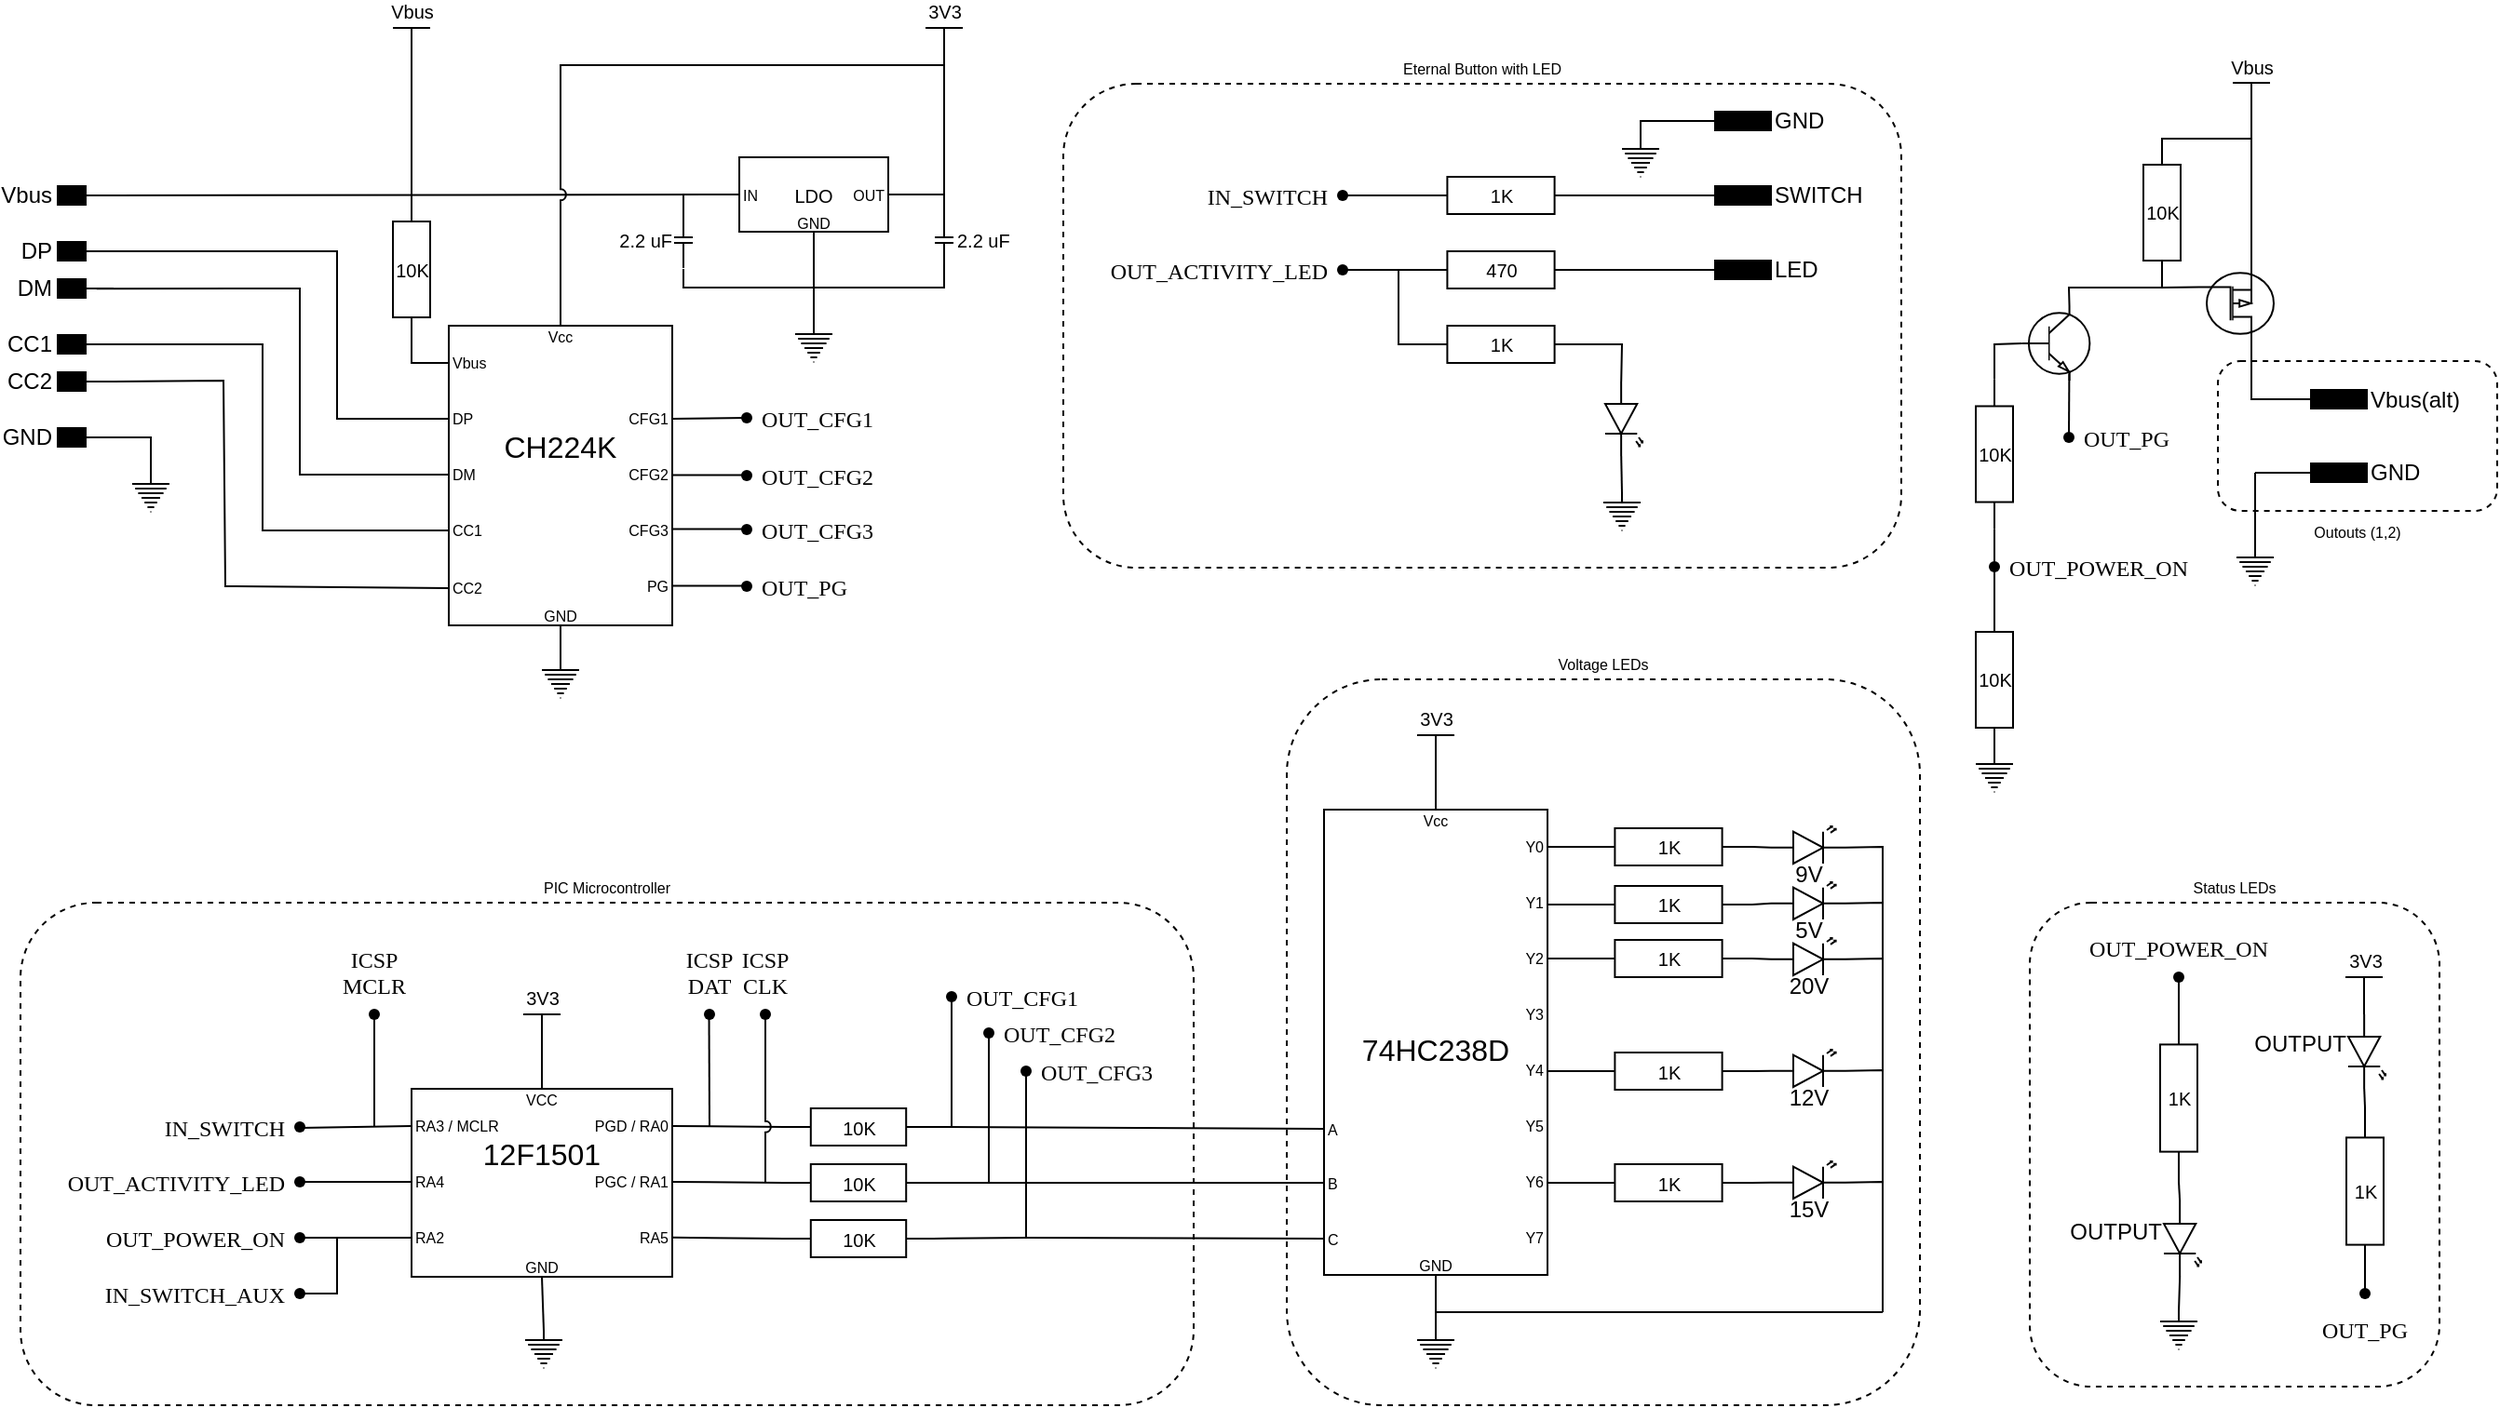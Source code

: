 <mxfile version="21.1.2" type="device">
  <diagram name="Page-1" id="7e0a89b8-554c-2b80-1dc8-d5c74ca68de4">
    <mxGraphModel dx="988" dy="669" grid="1" gridSize="10" guides="1" tooltips="1" connect="1" arrows="0" fold="1" page="1" pageScale="1" pageWidth="1400" pageHeight="850" background="none" math="0" shadow="0">
      <root>
        <mxCell id="0" />
        <mxCell id="1" parent="0" />
        <mxCell id="535iXduMLbnplIG6LAAl-62" value="PIC Microcontroller" style="rounded=1;whiteSpace=wrap;html=1;fontSize=8;dashed=1;glass=0;fillColor=none;labelPosition=center;verticalLabelPosition=top;align=center;verticalAlign=bottom;" parent="1" vertex="1">
          <mxGeometry x="40" y="520" width="630" height="270" as="geometry" />
        </mxCell>
        <mxCell id="535iXduMLbnplIG6LAAl-162" value="Status LEDs" style="rounded=1;whiteSpace=wrap;html=1;fontSize=8;dashed=1;glass=0;fillColor=none;labelPosition=center;verticalLabelPosition=top;align=center;verticalAlign=bottom;" parent="1" vertex="1">
          <mxGeometry x="1119" y="520" width="220" height="260" as="geometry" />
        </mxCell>
        <mxCell id="535iXduMLbnplIG6LAAl-118" value="Voltage LEDs" style="rounded=1;whiteSpace=wrap;html=1;fontSize=8;dashed=1;glass=0;fillColor=none;labelPosition=center;verticalLabelPosition=top;align=center;verticalAlign=bottom;" parent="1" vertex="1">
          <mxGeometry x="720" y="400" width="340" height="390" as="geometry" />
        </mxCell>
        <mxCell id="Fr98qobzcK0LU_zISkJZ-132" value="Eternal Button with LED" style="rounded=1;whiteSpace=wrap;html=1;fontSize=8;dashed=1;glass=0;fillColor=none;labelPosition=center;verticalLabelPosition=top;align=center;verticalAlign=bottom;" parent="1" vertex="1">
          <mxGeometry x="600" y="80" width="450" height="260" as="geometry" />
        </mxCell>
        <mxCell id="bEVudagYUYadB0FIOIkS-55" value="" style="group" parent="1" vertex="1" connectable="0">
          <mxGeometry x="426" y="119.5" width="80" height="40" as="geometry" />
        </mxCell>
        <mxCell id="P3dWpHHCQvJ4_OjeLRg7-33" value="" style="group" parent="bEVudagYUYadB0FIOIkS-55" vertex="1" connectable="0">
          <mxGeometry width="80" height="40" as="geometry" />
        </mxCell>
        <mxCell id="bEVudagYUYadB0FIOIkS-50" value="&lt;p style=&quot;font-size: 10px; text-align: start; margin: 0px;&quot;&gt;LDO&lt;/p&gt;" style="rounded=0;whiteSpace=wrap;html=1;fontSize=10;" parent="P3dWpHHCQvJ4_OjeLRg7-33" vertex="1">
          <mxGeometry width="80" height="40" as="geometry" />
        </mxCell>
        <mxCell id="bEVudagYUYadB0FIOIkS-52" value="IN" style="text;html=1;strokeColor=none;fillColor=none;align=left;verticalAlign=middle;whiteSpace=wrap;rounded=0;fontSize=8;" parent="P3dWpHHCQvJ4_OjeLRg7-33" vertex="1">
          <mxGeometry y="15" width="20" height="10" as="geometry" />
        </mxCell>
        <mxCell id="bEVudagYUYadB0FIOIkS-53" value="GND" style="text;html=1;strokeColor=none;fillColor=none;align=center;verticalAlign=middle;whiteSpace=wrap;rounded=0;fontSize=8;" parent="P3dWpHHCQvJ4_OjeLRg7-33" vertex="1">
          <mxGeometry x="30" y="30" width="20" height="10" as="geometry" />
        </mxCell>
        <mxCell id="bEVudagYUYadB0FIOIkS-54" value="OUT" style="text;html=1;strokeColor=none;fillColor=none;align=right;verticalAlign=middle;whiteSpace=wrap;rounded=0;fontSize=8;" parent="P3dWpHHCQvJ4_OjeLRg7-33" vertex="1">
          <mxGeometry x="60" y="15" width="20" height="10" as="geometry" />
        </mxCell>
        <mxCell id="bEVudagYUYadB0FIOIkS-290" style="edgeStyle=none;rounded=0;jumpSize=5;orthogonalLoop=1;jettySize=auto;html=1;exitX=0.5;exitY=0;exitDx=0;exitDy=0;exitPerimeter=0;entryX=0;entryY=0.5;entryDx=0;entryDy=0;entryPerimeter=0;labelBackgroundColor=none;fontSize=6;fontColor=#000000;endArrow=none;endFill=0;" parent="1" edge="1">
          <mxGeometry relative="1" as="geometry">
            <mxPoint x="500" y="190" as="targetPoint" />
          </mxGeometry>
        </mxCell>
        <mxCell id="Fr98qobzcK0LU_zISkJZ-7" style="edgeStyle=none;rounded=0;orthogonalLoop=1;jettySize=auto;html=1;exitX=0.25;exitY=0;exitDx=0;exitDy=0;fontSize=10;endArrow=none;endFill=0;entryX=1;entryY=0.5;entryDx=0;entryDy=0;entryPerimeter=0;" parent="1" target="535iXduMLbnplIG6LAAl-6" edge="1">
          <mxGeometry relative="1" as="geometry">
            <mxPoint x="406" y="99.5" as="targetPoint" />
            <mxPoint x="406" y="139.5" as="sourcePoint" />
            <Array as="points">
              <mxPoint x="396" y="139.5" />
            </Array>
          </mxGeometry>
        </mxCell>
        <mxCell id="Fr98qobzcK0LU_zISkJZ-33" style="edgeStyle=none;rounded=0;orthogonalLoop=1;jettySize=auto;html=1;fontSize=10;endArrow=none;endFill=0;entryX=0;entryY=0.5;entryDx=0;entryDy=0;" parent="1" target="bEVudagYUYadB0FIOIkS-52" edge="1">
          <mxGeometry relative="1" as="geometry">
            <mxPoint x="416" y="119.5" as="targetPoint" />
            <mxPoint x="406" y="139.5" as="sourcePoint" />
          </mxGeometry>
        </mxCell>
        <mxCell id="Fr98qobzcK0LU_zISkJZ-34" style="edgeStyle=none;rounded=0;orthogonalLoop=1;jettySize=auto;html=1;fontSize=10;endArrow=none;endFill=0;entryX=0.5;entryY=1;entryDx=0;entryDy=0;" parent="1" target="bEVudagYUYadB0FIOIkS-53" edge="1">
          <mxGeometry relative="1" as="geometry">
            <mxPoint x="466" y="169.5" as="targetPoint" />
            <mxPoint x="396" y="179.5" as="sourcePoint" />
            <Array as="points">
              <mxPoint x="396" y="189.5" />
              <mxPoint x="466" y="189.5" />
            </Array>
          </mxGeometry>
        </mxCell>
        <mxCell id="Fr98qobzcK0LU_zISkJZ-35" style="edgeStyle=none;rounded=0;orthogonalLoop=1;jettySize=auto;html=1;fontSize=10;endArrow=none;endFill=0;entryX=0.5;entryY=0;entryDx=0;entryDy=0;entryPerimeter=0;" parent="1" target="Fr98qobzcK0LU_zISkJZ-36" edge="1">
          <mxGeometry relative="1" as="geometry">
            <mxPoint x="466" y="199.5" as="targetPoint" />
            <mxPoint x="466" y="189.5" as="sourcePoint" />
          </mxGeometry>
        </mxCell>
        <mxCell id="Fr98qobzcK0LU_zISkJZ-36" value="" style="pointerEvents=1;verticalLabelPosition=bottom;shadow=0;dashed=0;align=center;html=1;verticalAlign=top;shape=mxgraph.electrical.signal_sources.protective_earth;" parent="1" vertex="1">
          <mxGeometry x="456" y="209.5" width="20" height="20" as="geometry" />
        </mxCell>
        <mxCell id="Fr98qobzcK0LU_zISkJZ-38" value="3V3" style="verticalLabelPosition=top;verticalAlign=bottom;shape=mxgraph.electrical.signal_sources.vdd;shadow=0;dashed=0;align=center;strokeWidth=1;fontSize=10;html=1;flipV=1;glass=0;fontColor=#000000;fillColor=none;" parent="1" vertex="1">
          <mxGeometry x="526" y="50" width="20" height="20" as="geometry" />
        </mxCell>
        <mxCell id="Fr98qobzcK0LU_zISkJZ-39" style="edgeStyle=none;rounded=0;orthogonalLoop=1;jettySize=auto;html=1;exitX=1;exitY=0.5;exitDx=0;exitDy=0;fontSize=10;endArrow=none;endFill=0;entryX=0.5;entryY=0;entryDx=0;entryDy=0;entryPerimeter=0;" parent="1" source="bEVudagYUYadB0FIOIkS-54" target="Fr98qobzcK0LU_zISkJZ-38" edge="1">
          <mxGeometry relative="1" as="geometry">
            <mxPoint x="416" y="119.5" as="targetPoint" />
            <mxPoint x="406" y="119.5" as="sourcePoint" />
            <Array as="points">
              <mxPoint x="536" y="139.5" />
            </Array>
          </mxGeometry>
        </mxCell>
        <mxCell id="4mTmVsrMNpadzmD0y_x2-2" value="OUT_POWER_ON" style="shape=waypoint;sketch=0;fillStyle=solid;size=6;pointerEvents=1;points=[];fillColor=none;resizable=0;rotatable=0;perimeter=centerPerimeter;snapToPoint=1;verticalAlign=middle;spacingBottom=0;spacingTop=0;fontFamily=Verdana;fontSize=12;labelPosition=left;verticalLabelPosition=middle;align=right;spacingRight=0;spacingLeft=0;spacing=-12;" parent="1" vertex="1">
          <mxGeometry x="170" y="680" width="40" height="40" as="geometry" />
        </mxCell>
        <mxCell id="Fr98qobzcK0LU_zISkJZ-67" value="" style="pointerEvents=1;verticalLabelPosition=bottom;shadow=0;dashed=0;align=center;html=1;verticalAlign=top;shape=mxgraph.electrical.signal_sources.protective_earth;" parent="1" vertex="1">
          <mxGeometry x="311" y="750" width="20" height="20" as="geometry" />
        </mxCell>
        <mxCell id="Fr98qobzcK0LU_zISkJZ-69" style="edgeStyle=none;rounded=0;orthogonalLoop=1;jettySize=auto;html=1;exitX=0.5;exitY=1;exitDx=0;exitDy=0;fontSize=10;endArrow=none;endFill=0;entryX=0.5;entryY=0;entryDx=0;entryDy=0;entryPerimeter=0;" parent="1" source="Fr98qobzcK0LU_zISkJZ-55" target="Fr98qobzcK0LU_zISkJZ-67" edge="1">
          <mxGeometry relative="1" as="geometry">
            <mxPoint x="350" y="310" as="targetPoint" />
            <mxPoint x="350" y="350" as="sourcePoint" />
          </mxGeometry>
        </mxCell>
        <mxCell id="Fr98qobzcK0LU_zISkJZ-70" value="3V3" style="verticalLabelPosition=top;verticalAlign=bottom;shape=mxgraph.electrical.signal_sources.vdd;shadow=0;dashed=0;align=center;strokeWidth=1;fontSize=10;html=1;flipV=1;glass=0;fontColor=#000000;fillColor=none;" parent="1" vertex="1">
          <mxGeometry x="310" y="580" width="20" height="20" as="geometry" />
        </mxCell>
        <mxCell id="Fr98qobzcK0LU_zISkJZ-71" style="edgeStyle=none;rounded=0;orthogonalLoop=1;jettySize=auto;html=1;exitX=0.5;exitY=0;exitDx=0;exitDy=0;fontSize=10;endArrow=none;endFill=0;entryX=0.5;entryY=0;entryDx=0;entryDy=0;exitPerimeter=0;" parent="1" source="Fr98qobzcK0LU_zISkJZ-70" target="Fr98qobzcK0LU_zISkJZ-65" edge="1">
          <mxGeometry relative="1" as="geometry">
            <mxPoint x="331" y="760" as="targetPoint" />
            <mxPoint x="330" y="731" as="sourcePoint" />
          </mxGeometry>
        </mxCell>
        <mxCell id="Fr98qobzcK0LU_zISkJZ-72" value="OUT_ACTIVITY_LED" style="shape=waypoint;sketch=0;fillStyle=solid;size=6;pointerEvents=1;points=[];fillColor=none;resizable=0;rotatable=0;perimeter=centerPerimeter;snapToPoint=1;verticalAlign=middle;spacingBottom=0;spacingTop=0;fontFamily=Verdana;fontSize=12;labelPosition=left;verticalLabelPosition=middle;align=right;spacingRight=0;spacingLeft=0;spacing=-12;" parent="1" vertex="1">
          <mxGeometry x="170" y="650" width="40" height="40" as="geometry" />
        </mxCell>
        <mxCell id="Fr98qobzcK0LU_zISkJZ-73" value="IN_SWITCH" style="shape=waypoint;sketch=0;fillStyle=solid;size=6;pointerEvents=1;points=[];fillColor=none;resizable=0;rotatable=0;perimeter=centerPerimeter;snapToPoint=1;verticalAlign=middle;spacingBottom=0;spacingTop=0;fontFamily=Verdana;fontSize=12;labelPosition=left;verticalLabelPosition=middle;align=right;spacingRight=0;spacingLeft=0;spacing=-12;" parent="1" vertex="1">
          <mxGeometry x="170" y="620.5" width="40" height="40" as="geometry" />
        </mxCell>
        <mxCell id="Fr98qobzcK0LU_zISkJZ-74" style="edgeStyle=none;rounded=0;orthogonalLoop=1;jettySize=auto;html=1;fontSize=10;endArrow=none;endFill=0;entryX=0;entryY=0.5;entryDx=0;entryDy=0;" parent="1" source="4mTmVsrMNpadzmD0y_x2-2" target="Fr98qobzcK0LU_zISkJZ-51" edge="1">
          <mxGeometry relative="1" as="geometry">
            <mxPoint x="330" y="660" as="targetPoint" />
            <mxPoint x="330" y="640" as="sourcePoint" />
          </mxGeometry>
        </mxCell>
        <mxCell id="Fr98qobzcK0LU_zISkJZ-75" style="edgeStyle=none;rounded=0;orthogonalLoop=1;jettySize=auto;html=1;fontSize=10;endArrow=none;endFill=0;entryX=0;entryY=0.5;entryDx=0;entryDy=0;exitX=0.437;exitY=0.469;exitDx=0;exitDy=0;exitPerimeter=0;" parent="1" source="Fr98qobzcK0LU_zISkJZ-72" target="Fr98qobzcK0LU_zISkJZ-52" edge="1">
          <mxGeometry relative="1" as="geometry">
            <mxPoint x="260" y="680" as="targetPoint" />
            <mxPoint x="220" y="680" as="sourcePoint" />
          </mxGeometry>
        </mxCell>
        <mxCell id="Fr98qobzcK0LU_zISkJZ-76" style="edgeStyle=none;rounded=0;orthogonalLoop=1;jettySize=auto;html=1;fontSize=10;endArrow=none;endFill=0;entryX=0;entryY=0.5;entryDx=0;entryDy=0;exitX=0.563;exitY=0.485;exitDx=0;exitDy=0;exitPerimeter=0;" parent="1" target="Fr98qobzcK0LU_zISkJZ-53" edge="1">
          <mxGeometry relative="1" as="geometry">
            <mxPoint x="260" y="621" as="targetPoint" />
            <mxPoint x="190.0" y="641" as="sourcePoint" />
          </mxGeometry>
        </mxCell>
        <mxCell id="Fr98qobzcK0LU_zISkJZ-77" value="OUT_CFG1" style="shape=waypoint;sketch=0;fillStyle=solid;size=6;pointerEvents=1;points=[];fillColor=none;resizable=0;rotatable=0;perimeter=centerPerimeter;snapToPoint=1;verticalAlign=middle;spacingBottom=0;spacingTop=0;fontFamily=Verdana;fontSize=12;labelPosition=right;verticalLabelPosition=middle;align=left;spacingRight=0;spacingLeft=0;spacing=-12;" parent="1" vertex="1">
          <mxGeometry x="520" y="550.5" width="40" height="40" as="geometry" />
        </mxCell>
        <mxCell id="Fr98qobzcK0LU_zISkJZ-78" value="OUT_CFG2" style="shape=waypoint;sketch=0;fillStyle=solid;size=6;pointerEvents=1;points=[];fillColor=none;resizable=0;rotatable=0;perimeter=centerPerimeter;snapToPoint=1;verticalAlign=middle;spacingBottom=0;spacingTop=0;fontFamily=Verdana;fontSize=12;labelPosition=right;verticalLabelPosition=middle;align=left;spacingRight=0;spacingLeft=0;spacing=-12;" parent="1" vertex="1">
          <mxGeometry x="540" y="570" width="40" height="40" as="geometry" />
        </mxCell>
        <mxCell id="Fr98qobzcK0LU_zISkJZ-79" value="OUT_CFG3" style="shape=waypoint;sketch=0;fillStyle=solid;size=6;pointerEvents=1;points=[];fillColor=none;resizable=0;rotatable=0;perimeter=centerPerimeter;snapToPoint=1;verticalAlign=middle;spacingBottom=0;spacingTop=0;fontFamily=Verdana;fontSize=12;labelPosition=right;verticalLabelPosition=middle;align=left;spacingRight=0;spacingLeft=0;spacing=-12;" parent="1" vertex="1">
          <mxGeometry x="560" y="590.5" width="40" height="40" as="geometry" />
        </mxCell>
        <mxCell id="Fr98qobzcK0LU_zISkJZ-80" style="edgeStyle=none;rounded=0;orthogonalLoop=1;jettySize=auto;html=1;fontSize=10;endArrow=none;endFill=0;entryX=1;entryY=0.5;entryDx=0;entryDy=0;exitX=0.563;exitY=0.485;exitDx=0;exitDy=0;exitPerimeter=0;entryPerimeter=0;" parent="1" target="535iXduMLbnplIG6LAAl-47" edge="1">
          <mxGeometry relative="1" as="geometry">
            <mxPoint x="430" y="699.86" as="targetPoint" />
            <mxPoint x="390" y="699.86" as="sourcePoint" />
          </mxGeometry>
        </mxCell>
        <mxCell id="Fr98qobzcK0LU_zISkJZ-134" value="2.2 uF" style="pointerEvents=1;verticalLabelPosition=middle;shadow=0;dashed=0;align=left;html=1;verticalAlign=middle;shape=mxgraph.electrical.capacitors.capacitor_1;fontSize=10;labelPosition=right;direction=north;spacing=2;spacingTop=0;spacingBottom=0;" parent="1" vertex="1">
          <mxGeometry x="531" y="149" width="10" height="30" as="geometry" />
        </mxCell>
        <mxCell id="Fr98qobzcK0LU_zISkJZ-135" style="edgeStyle=none;rounded=0;orthogonalLoop=1;jettySize=auto;html=1;fontSize=10;endArrow=none;endFill=0;entryX=0.075;entryY=0.498;entryDx=0;entryDy=0;entryPerimeter=0;" parent="1" target="Fr98qobzcK0LU_zISkJZ-134" edge="1">
          <mxGeometry relative="1" as="geometry">
            <mxPoint x="536" y="179.5" as="targetPoint" />
            <mxPoint x="466" y="189.5" as="sourcePoint" />
            <Array as="points">
              <mxPoint x="536" y="189.5" />
            </Array>
          </mxGeometry>
        </mxCell>
        <mxCell id="Fr98qobzcK0LU_zISkJZ-136" style="edgeStyle=none;rounded=0;orthogonalLoop=1;jettySize=auto;html=1;exitX=1;exitY=0.5;exitDx=0;exitDy=0;fontSize=10;endArrow=none;endFill=0;exitPerimeter=0;" parent="1" source="Fr98qobzcK0LU_zISkJZ-134" edge="1">
          <mxGeometry relative="1" as="geometry">
            <mxPoint x="536" y="139.5" as="targetPoint" />
            <mxPoint x="516" y="149.5" as="sourcePoint" />
            <Array as="points" />
          </mxGeometry>
        </mxCell>
        <mxCell id="Fr98qobzcK0LU_zISkJZ-85" value="LED" style="verticalLabelPosition=middle;shadow=0;dashed=0;align=left;fillColor=strokeColor;html=1;verticalAlign=middle;strokeWidth=1;shape=mxgraph.electrical.miscellaneous.mf_contact_2;labelPosition=right;" parent="1" vertex="1">
          <mxGeometry x="920" y="175" width="60" height="10" as="geometry" />
        </mxCell>
        <mxCell id="Fr98qobzcK0LU_zISkJZ-116" value="OUT_ACTIVITY_LED" style="shape=waypoint;sketch=0;fillStyle=solid;size=6;pointerEvents=1;points=[];fillColor=none;resizable=0;rotatable=0;perimeter=centerPerimeter;snapToPoint=1;verticalAlign=middle;spacingBottom=0;spacingTop=0;fontFamily=Verdana;fontSize=12;labelPosition=left;verticalLabelPosition=middle;align=right;spacingRight=0;spacingLeft=0;spacing=-12;" parent="1" vertex="1">
          <mxGeometry x="730" y="160" width="40" height="40" as="geometry" />
        </mxCell>
        <mxCell id="Fr98qobzcK0LU_zISkJZ-117" value="470" style="pointerEvents=1;verticalLabelPosition=middle;shadow=0;dashed=0;align=center;html=1;verticalAlign=middle;shape=mxgraph.electrical.resistors.resistor_1;fontSize=10;labelPosition=center;" parent="1" vertex="1">
          <mxGeometry x="790" y="170" width="90" height="20" as="geometry" />
        </mxCell>
        <mxCell id="Fr98qobzcK0LU_zISkJZ-118" value="1K" style="pointerEvents=1;verticalLabelPosition=middle;shadow=0;dashed=0;align=center;html=1;verticalAlign=middle;shape=mxgraph.electrical.resistors.resistor_1;fontSize=10;labelPosition=center;" parent="1" vertex="1">
          <mxGeometry x="790" y="210" width="90" height="20" as="geometry" />
        </mxCell>
        <mxCell id="Fr98qobzcK0LU_zISkJZ-119" style="edgeStyle=none;rounded=0;orthogonalLoop=1;jettySize=auto;html=1;fontSize=10;endArrow=none;endFill=0;exitX=0;exitY=0.5;exitDx=0;exitDy=0;exitPerimeter=0;" parent="1" source="Fr98qobzcK0LU_zISkJZ-117" target="Fr98qobzcK0LU_zISkJZ-116" edge="1">
          <mxGeometry relative="1" as="geometry">
            <mxPoint x="710" y="220.5" as="targetPoint" />
            <mxPoint x="790" y="219.5" as="sourcePoint" />
          </mxGeometry>
        </mxCell>
        <mxCell id="Fr98qobzcK0LU_zISkJZ-120" style="edgeStyle=none;rounded=0;orthogonalLoop=1;jettySize=auto;html=1;fontSize=10;endArrow=none;endFill=0;exitX=0;exitY=0.5;exitDx=0;exitDy=0;exitPerimeter=0;" parent="1" source="Fr98qobzcK0LU_zISkJZ-127" target="535iXduMLbnplIG6LAAl-57" edge="1">
          <mxGeometry relative="1" as="geometry">
            <mxPoint x="750" y="140" as="targetPoint" />
            <mxPoint x="810" y="145" as="sourcePoint" />
          </mxGeometry>
        </mxCell>
        <mxCell id="Fr98qobzcK0LU_zISkJZ-121" style="edgeStyle=none;rounded=0;orthogonalLoop=1;jettySize=auto;html=1;fontSize=10;endArrow=none;endFill=0;exitX=0;exitY=0.5;exitDx=0;exitDy=0;exitPerimeter=0;" parent="1" source="Fr98qobzcK0LU_zISkJZ-118" edge="1">
          <mxGeometry relative="1" as="geometry">
            <mxPoint x="780" y="180" as="targetPoint" />
            <mxPoint x="820" y="160" as="sourcePoint" />
            <Array as="points">
              <mxPoint x="780" y="220" />
            </Array>
          </mxGeometry>
        </mxCell>
        <mxCell id="Fr98qobzcK0LU_zISkJZ-122" value="" style="verticalLabelPosition=bottom;shadow=0;dashed=0;align=center;html=1;verticalAlign=top;shape=mxgraph.electrical.opto_electronics.led_2;pointerEvents=1;direction=south;" parent="1" vertex="1">
          <mxGeometry x="891" y="240" width="20" height="40" as="geometry" />
        </mxCell>
        <mxCell id="Fr98qobzcK0LU_zISkJZ-123" value="" style="pointerEvents=1;verticalLabelPosition=bottom;shadow=0;dashed=0;align=center;html=1;verticalAlign=top;shape=mxgraph.electrical.signal_sources.protective_earth;" parent="1" vertex="1">
          <mxGeometry x="890" y="300" width="20" height="20" as="geometry" />
        </mxCell>
        <mxCell id="Fr98qobzcK0LU_zISkJZ-124" style="edgeStyle=none;rounded=0;orthogonalLoop=1;jettySize=auto;html=1;fontSize=10;endArrow=none;endFill=0;exitX=1;exitY=0.5;exitDx=0;exitDy=0;exitPerimeter=0;entryX=0;entryY=0.57;entryDx=0;entryDy=0;entryPerimeter=0;" parent="1" source="Fr98qobzcK0LU_zISkJZ-118" target="Fr98qobzcK0LU_zISkJZ-122" edge="1">
          <mxGeometry relative="1" as="geometry">
            <mxPoint x="900" y="220" as="targetPoint" />
            <mxPoint x="930" y="230" as="sourcePoint" />
            <Array as="points">
              <mxPoint x="900" y="220" />
            </Array>
          </mxGeometry>
        </mxCell>
        <mxCell id="Fr98qobzcK0LU_zISkJZ-125" style="edgeStyle=none;rounded=0;orthogonalLoop=1;jettySize=auto;html=1;fontSize=10;endArrow=none;endFill=0;exitX=1;exitY=0.57;exitDx=0;exitDy=0;exitPerimeter=0;entryX=0.5;entryY=0;entryDx=0;entryDy=0;entryPerimeter=0;" parent="1" source="Fr98qobzcK0LU_zISkJZ-122" target="Fr98qobzcK0LU_zISkJZ-123" edge="1">
          <mxGeometry relative="1" as="geometry">
            <mxPoint x="910" y="230" as="targetPoint" />
            <mxPoint x="890" y="230" as="sourcePoint" />
          </mxGeometry>
        </mxCell>
        <mxCell id="Fr98qobzcK0LU_zISkJZ-126" style="edgeStyle=none;rounded=0;orthogonalLoop=1;jettySize=auto;html=1;fontSize=10;endArrow=none;endFill=0;entryX=1;entryY=0.5;entryDx=0;entryDy=0;entryPerimeter=0;" parent="1" target="Fr98qobzcK0LU_zISkJZ-117" edge="1">
          <mxGeometry relative="1" as="geometry">
            <mxPoint x="740" y="161" as="targetPoint" />
            <mxPoint x="920" y="180" as="sourcePoint" />
          </mxGeometry>
        </mxCell>
        <mxCell id="Fr98qobzcK0LU_zISkJZ-127" value="SWITCH" style="verticalLabelPosition=middle;shadow=0;dashed=0;align=left;fillColor=strokeColor;html=1;verticalAlign=middle;strokeWidth=1;shape=mxgraph.electrical.miscellaneous.mf_contact_2;labelPosition=right;" parent="1" vertex="1">
          <mxGeometry x="920" y="135" width="60" height="10" as="geometry" />
        </mxCell>
        <mxCell id="Fr98qobzcK0LU_zISkJZ-128" value="GND" style="verticalLabelPosition=middle;shadow=0;dashed=0;align=left;fillColor=strokeColor;html=1;verticalAlign=middle;strokeWidth=1;shape=mxgraph.electrical.miscellaneous.mf_contact_2;labelPosition=right;" parent="1" vertex="1">
          <mxGeometry x="920" y="95" width="60" height="10" as="geometry" />
        </mxCell>
        <mxCell id="Fr98qobzcK0LU_zISkJZ-129" value="IN_SWITCH" style="shape=waypoint;sketch=0;fillStyle=solid;size=6;pointerEvents=1;points=[];fillColor=none;resizable=0;rotatable=0;perimeter=centerPerimeter;snapToPoint=1;verticalAlign=middle;spacingBottom=0;spacingTop=0;fontFamily=Verdana;fontSize=12;labelPosition=left;verticalLabelPosition=middle;align=right;spacingRight=0;spacingLeft=0;spacing=-12;" parent="1" vertex="1">
          <mxGeometry x="730" y="120" width="40" height="40" as="geometry" />
        </mxCell>
        <mxCell id="Fr98qobzcK0LU_zISkJZ-130" value="" style="pointerEvents=1;verticalLabelPosition=bottom;shadow=0;dashed=0;align=center;html=1;verticalAlign=top;shape=mxgraph.electrical.signal_sources.protective_earth;" parent="1" vertex="1">
          <mxGeometry x="900" y="110" width="20" height="20" as="geometry" />
        </mxCell>
        <mxCell id="Fr98qobzcK0LU_zISkJZ-131" style="edgeStyle=none;rounded=0;orthogonalLoop=1;jettySize=auto;html=1;fontSize=10;endArrow=none;endFill=0;entryX=0.5;entryY=0;entryDx=0;entryDy=0;entryPerimeter=0;exitX=0;exitY=0.5;exitDx=0;exitDy=0;exitPerimeter=0;" parent="1" source="Fr98qobzcK0LU_zISkJZ-128" target="Fr98qobzcK0LU_zISkJZ-130" edge="1">
          <mxGeometry relative="1" as="geometry">
            <mxPoint x="740" y="156" as="targetPoint" />
            <mxPoint x="820" y="155" as="sourcePoint" />
            <Array as="points">
              <mxPoint x="910" y="100" />
            </Array>
          </mxGeometry>
        </mxCell>
        <mxCell id="_KS72kJeJMdXlC_sL613-3" value="Vbus" style="verticalLabelPosition=middle;shadow=0;dashed=0;align=right;fillColor=strokeColor;html=1;verticalAlign=middle;strokeWidth=1;shape=mxgraph.electrical.miscellaneous.mf_contact_2;labelPosition=left;direction=west;spacingLeft=0;spacingRight=2;" parent="1" vertex="1">
          <mxGeometry x="60" y="135" width="30" height="10" as="geometry" />
        </mxCell>
        <mxCell id="535iXduMLbnplIG6LAAl-1" value="DM" style="verticalLabelPosition=middle;shadow=0;dashed=0;align=right;fillColor=strokeColor;html=1;verticalAlign=middle;strokeWidth=1;shape=mxgraph.electrical.miscellaneous.mf_contact_2;labelPosition=left;direction=west;spacingRight=2;" parent="1" vertex="1">
          <mxGeometry x="60" y="185" width="30" height="10" as="geometry" />
        </mxCell>
        <mxCell id="535iXduMLbnplIG6LAAl-2" value="DP" style="verticalLabelPosition=middle;shadow=0;dashed=0;align=right;fillColor=strokeColor;html=1;verticalAlign=middle;strokeWidth=1;shape=mxgraph.electrical.miscellaneous.mf_contact_2;labelPosition=left;direction=west;spacingRight=2;" parent="1" vertex="1">
          <mxGeometry x="60" y="165" width="30" height="10" as="geometry" />
        </mxCell>
        <mxCell id="535iXduMLbnplIG6LAAl-3" value="CC2" style="verticalLabelPosition=middle;shadow=0;dashed=0;align=right;fillColor=strokeColor;html=1;verticalAlign=middle;strokeWidth=1;shape=mxgraph.electrical.miscellaneous.mf_contact_2;labelPosition=left;direction=west;spacingRight=2;" parent="1" vertex="1">
          <mxGeometry x="60" y="235" width="30" height="10" as="geometry" />
        </mxCell>
        <mxCell id="535iXduMLbnplIG6LAAl-4" value="CC1" style="verticalLabelPosition=middle;shadow=0;dashed=0;align=right;fillColor=strokeColor;html=1;verticalAlign=middle;strokeWidth=1;shape=mxgraph.electrical.miscellaneous.mf_contact_2;labelPosition=left;direction=west;spacingRight=2;" parent="1" vertex="1">
          <mxGeometry x="60" y="215" width="30" height="10" as="geometry" />
        </mxCell>
        <mxCell id="535iXduMLbnplIG6LAAl-5" value="GND" style="verticalLabelPosition=middle;shadow=0;dashed=0;align=right;fillColor=strokeColor;html=1;verticalAlign=middle;strokeWidth=1;shape=mxgraph.electrical.miscellaneous.mf_contact_2;labelPosition=left;direction=west;spacingRight=2;" parent="1" vertex="1">
          <mxGeometry x="60" y="265" width="30" height="10" as="geometry" />
        </mxCell>
        <mxCell id="535iXduMLbnplIG6LAAl-6" value="2.2 uF" style="pointerEvents=1;verticalLabelPosition=middle;shadow=0;dashed=0;align=right;html=1;verticalAlign=middle;shape=mxgraph.electrical.capacitors.capacitor_1;fontSize=10;labelPosition=left;direction=north;spacing=2;spacingTop=0;spacingBottom=0;" parent="1" vertex="1">
          <mxGeometry x="391" y="149" width="10" height="30" as="geometry" />
        </mxCell>
        <mxCell id="535iXduMLbnplIG6LAAl-7" value="" style="pointerEvents=1;verticalLabelPosition=bottom;shadow=0;dashed=0;align=center;html=1;verticalAlign=top;shape=mxgraph.electrical.signal_sources.protective_earth;" parent="1" vertex="1">
          <mxGeometry x="100" y="290" width="20" height="20" as="geometry" />
        </mxCell>
        <mxCell id="535iXduMLbnplIG6LAAl-9" style="edgeStyle=none;rounded=0;orthogonalLoop=1;jettySize=auto;html=1;fontSize=10;endArrow=none;endFill=0;exitX=0.5;exitY=0;exitDx=0;exitDy=0;exitPerimeter=0;entryX=0;entryY=0.5;entryDx=0;entryDy=0;entryPerimeter=0;" parent="1" source="535iXduMLbnplIG6LAAl-7" target="535iXduMLbnplIG6LAAl-5" edge="1">
          <mxGeometry relative="1" as="geometry">
            <mxPoint x="150" y="260" as="targetPoint" />
            <mxPoint x="200" y="310" as="sourcePoint" />
            <Array as="points">
              <mxPoint x="110" y="270" />
            </Array>
          </mxGeometry>
        </mxCell>
        <mxCell id="535iXduMLbnplIG6LAAl-10" style="edgeStyle=none;rounded=0;orthogonalLoop=1;jettySize=auto;html=1;fontSize=10;endArrow=none;endFill=0;entryX=0;entryY=0.5;entryDx=0;entryDy=0;entryPerimeter=0;exitX=0;exitY=0.5;exitDx=0;exitDy=0;" parent="1" source="bEVudagYUYadB0FIOIkS-52" target="_KS72kJeJMdXlC_sL613-3" edge="1">
          <mxGeometry relative="1" as="geometry">
            <mxPoint x="150" y="260" as="targetPoint" />
            <mxPoint x="200" y="310" as="sourcePoint" />
            <Array as="points" />
          </mxGeometry>
        </mxCell>
        <mxCell id="535iXduMLbnplIG6LAAl-25" value="" style="group" parent="1" vertex="1" connectable="0">
          <mxGeometry x="270" y="210" width="120" height="161" as="geometry" />
        </mxCell>
        <mxCell id="535iXduMLbnplIG6LAAl-14" value="&lt;p style=&quot;font-size: medium; text-align: start; margin: 0px;&quot;&gt;CH224K&lt;/p&gt;" style="rounded=0;whiteSpace=wrap;html=1;fontSize=10;direction=south;spacing=2;spacingBottom=32;" parent="535iXduMLbnplIG6LAAl-25" vertex="1">
          <mxGeometry width="120" height="161" as="geometry" />
        </mxCell>
        <mxCell id="535iXduMLbnplIG6LAAl-15" value="CFG1" style="text;html=1;strokeColor=none;fillColor=none;align=right;verticalAlign=middle;whiteSpace=wrap;rounded=0;fontSize=8;" parent="535iXduMLbnplIG6LAAl-25" vertex="1">
          <mxGeometry x="90" y="40" width="30" height="20" as="geometry" />
        </mxCell>
        <mxCell id="535iXduMLbnplIG6LAAl-16" value="CFG2" style="text;html=1;strokeColor=none;fillColor=none;align=right;verticalAlign=middle;whiteSpace=wrap;rounded=0;fontSize=8;" parent="535iXduMLbnplIG6LAAl-25" vertex="1">
          <mxGeometry x="90" y="70" width="30" height="20" as="geometry" />
        </mxCell>
        <mxCell id="535iXduMLbnplIG6LAAl-17" value="Vbus" style="text;html=1;strokeColor=none;fillColor=none;align=left;verticalAlign=middle;whiteSpace=wrap;rounded=0;fontSize=8;" parent="535iXduMLbnplIG6LAAl-25" vertex="1">
          <mxGeometry y="10" width="30" height="20" as="geometry" />
        </mxCell>
        <mxCell id="535iXduMLbnplIG6LAAl-18" value="DP" style="text;html=1;strokeColor=none;fillColor=none;align=left;verticalAlign=middle;whiteSpace=wrap;rounded=0;fontSize=8;" parent="535iXduMLbnplIG6LAAl-25" vertex="1">
          <mxGeometry y="40" width="30" height="20" as="geometry" />
        </mxCell>
        <mxCell id="535iXduMLbnplIG6LAAl-19" value="DM" style="text;html=1;strokeColor=none;fillColor=none;align=left;verticalAlign=middle;whiteSpace=wrap;rounded=0;fontSize=8;" parent="535iXduMLbnplIG6LAAl-25" vertex="1">
          <mxGeometry y="70" width="30" height="20" as="geometry" />
        </mxCell>
        <mxCell id="535iXduMLbnplIG6LAAl-20" value="CFG3" style="text;html=1;strokeColor=none;fillColor=none;align=right;verticalAlign=middle;whiteSpace=wrap;rounded=0;fontSize=8;labelPosition=center;verticalLabelPosition=middle;" parent="535iXduMLbnplIG6LAAl-25" vertex="1">
          <mxGeometry x="90" y="100" width="30" height="20" as="geometry" />
        </mxCell>
        <mxCell id="535iXduMLbnplIG6LAAl-21" value="GND" style="text;html=1;strokeColor=none;fillColor=none;align=center;verticalAlign=middle;whiteSpace=wrap;rounded=0;fontSize=8;" parent="535iXduMLbnplIG6LAAl-25" vertex="1">
          <mxGeometry x="45" y="150" width="30" height="11" as="geometry" />
        </mxCell>
        <mxCell id="535iXduMLbnplIG6LAAl-22" value="Vcc" style="text;html=1;strokeColor=none;fillColor=none;align=center;verticalAlign=middle;whiteSpace=wrap;rounded=0;fontSize=8;" parent="535iXduMLbnplIG6LAAl-25" vertex="1">
          <mxGeometry x="45" width="30" height="11" as="geometry" />
        </mxCell>
        <mxCell id="535iXduMLbnplIG6LAAl-23" value="CC1" style="text;html=1;strokeColor=none;fillColor=none;align=left;verticalAlign=middle;whiteSpace=wrap;rounded=0;fontSize=8;" parent="535iXduMLbnplIG6LAAl-25" vertex="1">
          <mxGeometry y="100" width="30" height="20" as="geometry" />
        </mxCell>
        <mxCell id="535iXduMLbnplIG6LAAl-24" value="CC2" style="text;html=1;strokeColor=none;fillColor=none;align=left;verticalAlign=middle;whiteSpace=wrap;rounded=0;fontSize=8;" parent="535iXduMLbnplIG6LAAl-25" vertex="1">
          <mxGeometry y="131" width="30" height="20" as="geometry" />
        </mxCell>
        <mxCell id="535iXduMLbnplIG6LAAl-119" value="PG" style="text;html=1;strokeColor=none;fillColor=none;align=right;verticalAlign=middle;whiteSpace=wrap;rounded=0;fontSize=8;labelPosition=center;verticalLabelPosition=middle;" parent="535iXduMLbnplIG6LAAl-25" vertex="1">
          <mxGeometry x="90" y="130" width="30" height="20" as="geometry" />
        </mxCell>
        <mxCell id="535iXduMLbnplIG6LAAl-26" value="10K" style="pointerEvents=1;verticalLabelPosition=middle;shadow=0;dashed=0;align=center;html=1;verticalAlign=middle;shape=mxgraph.electrical.resistors.resistor_1;fontSize=10;labelPosition=center;direction=south;" parent="1" vertex="1">
          <mxGeometry x="240" y="139.5" width="20" height="80.5" as="geometry" />
        </mxCell>
        <mxCell id="535iXduMLbnplIG6LAAl-27" style="edgeStyle=none;rounded=0;orthogonalLoop=1;jettySize=auto;html=1;fontSize=10;endArrow=none;endFill=0;exitX=0;exitY=0.5;exitDx=0;exitDy=0;entryX=1;entryY=0.5;entryDx=0;entryDy=0;entryPerimeter=0;" parent="1" source="535iXduMLbnplIG6LAAl-17" target="535iXduMLbnplIG6LAAl-26" edge="1">
          <mxGeometry relative="1" as="geometry">
            <mxPoint x="231" y="89.5" as="targetPoint" />
            <mxPoint x="281" y="139.5" as="sourcePoint" />
            <Array as="points">
              <mxPoint x="250" y="230" />
            </Array>
          </mxGeometry>
        </mxCell>
        <mxCell id="535iXduMLbnplIG6LAAl-28" style="edgeStyle=none;rounded=0;orthogonalLoop=1;jettySize=auto;html=1;fontSize=10;endArrow=none;endFill=0;exitX=0.5;exitY=0;exitDx=0;exitDy=0;entryX=0.5;entryY=0;entryDx=0;entryDy=0;entryPerimeter=0;jumpStyle=arc;" parent="1" source="535iXduMLbnplIG6LAAl-22" target="Fr98qobzcK0LU_zISkJZ-38" edge="1">
          <mxGeometry relative="1" as="geometry">
            <mxPoint x="330" y="150" as="targetPoint" />
            <mxPoint x="281" y="139.5" as="sourcePoint" />
            <Array as="points">
              <mxPoint x="330" y="70" />
            </Array>
          </mxGeometry>
        </mxCell>
        <mxCell id="535iXduMLbnplIG6LAAl-31" style="edgeStyle=none;rounded=0;orthogonalLoop=1;jettySize=auto;html=1;fontSize=10;endArrow=none;endFill=0;exitX=0.5;exitY=0;exitDx=0;exitDy=0;exitPerimeter=0;entryX=0.5;entryY=1;entryDx=0;entryDy=0;" parent="1" source="535iXduMLbnplIG6LAAl-36" target="535iXduMLbnplIG6LAAl-21" edge="1">
          <mxGeometry relative="1" as="geometry">
            <mxPoint x="221" y="89.5" as="targetPoint" />
            <mxPoint x="280" y="90" as="sourcePoint" />
            <Array as="points" />
          </mxGeometry>
        </mxCell>
        <mxCell id="535iXduMLbnplIG6LAAl-32" style="edgeStyle=none;rounded=0;orthogonalLoop=1;jettySize=auto;html=1;fontSize=10;endArrow=none;endFill=0;entryX=0;entryY=0.5;entryDx=0;entryDy=0;entryPerimeter=0;exitX=0;exitY=0.5;exitDx=0;exitDy=0;" parent="1" source="535iXduMLbnplIG6LAAl-18" target="535iXduMLbnplIG6LAAl-2" edge="1">
          <mxGeometry relative="1" as="geometry">
            <mxPoint x="181" y="260" as="targetPoint" />
            <mxPoint x="240" y="260.5" as="sourcePoint" />
            <Array as="points">
              <mxPoint x="210" y="260" />
              <mxPoint x="210" y="170" />
            </Array>
          </mxGeometry>
        </mxCell>
        <mxCell id="535iXduMLbnplIG6LAAl-33" style="edgeStyle=none;rounded=0;orthogonalLoop=1;jettySize=auto;html=1;fontSize=10;endArrow=none;endFill=0;exitX=0;exitY=0.5;exitDx=0;exitDy=0;entryX=0.303;entryY=0.492;entryDx=0;entryDy=0;entryPerimeter=0;" parent="1" source="535iXduMLbnplIG6LAAl-19" target="535iXduMLbnplIG6LAAl-1" edge="1">
          <mxGeometry relative="1" as="geometry">
            <mxPoint x="90" y="189.75" as="targetPoint" />
            <mxPoint x="149" y="190.25" as="sourcePoint" />
            <Array as="points">
              <mxPoint x="190" y="290" />
              <mxPoint x="190" y="190" />
            </Array>
          </mxGeometry>
        </mxCell>
        <mxCell id="535iXduMLbnplIG6LAAl-34" style="edgeStyle=none;rounded=0;orthogonalLoop=1;jettySize=auto;html=1;fontSize=10;endArrow=none;endFill=0;exitX=0;exitY=0.5;exitDx=0;exitDy=0;entryX=0.303;entryY=0.492;entryDx=0;entryDy=0;entryPerimeter=0;" parent="1" source="535iXduMLbnplIG6LAAl-23" edge="1">
          <mxGeometry relative="1" as="geometry">
            <mxPoint x="81" y="220" as="targetPoint" />
            <mxPoint x="260" y="320" as="sourcePoint" />
            <Array as="points">
              <mxPoint x="170" y="320" />
              <mxPoint x="170" y="220" />
            </Array>
          </mxGeometry>
        </mxCell>
        <mxCell id="535iXduMLbnplIG6LAAl-35" style="edgeStyle=none;rounded=0;orthogonalLoop=1;jettySize=auto;html=1;fontSize=10;endArrow=none;endFill=0;exitX=0;exitY=0.5;exitDx=0;exitDy=0;entryX=0;entryY=0.5;entryDx=0;entryDy=0;entryPerimeter=0;" parent="1" source="535iXduMLbnplIG6LAAl-24" target="535iXduMLbnplIG6LAAl-3" edge="1">
          <mxGeometry relative="1" as="geometry">
            <mxPoint x="60" y="239.5" as="targetPoint" />
            <mxPoint x="239" y="339.5" as="sourcePoint" />
            <Array as="points">
              <mxPoint x="150" y="350" />
              <mxPoint x="149" y="239.5" />
            </Array>
          </mxGeometry>
        </mxCell>
        <mxCell id="535iXduMLbnplIG6LAAl-36" value="" style="pointerEvents=1;verticalLabelPosition=bottom;shadow=0;dashed=0;align=center;html=1;verticalAlign=top;shape=mxgraph.electrical.signal_sources.protective_earth;" parent="1" vertex="1">
          <mxGeometry x="320" y="390" width="20" height="20" as="geometry" />
        </mxCell>
        <mxCell id="535iXduMLbnplIG6LAAl-37" value="OUT_CFG1" style="shape=waypoint;sketch=0;fillStyle=solid;size=6;pointerEvents=1;points=[];fillColor=none;resizable=0;rotatable=0;perimeter=centerPerimeter;snapToPoint=1;verticalAlign=middle;spacingBottom=0;spacingTop=0;fontFamily=Verdana;fontSize=12;labelPosition=right;verticalLabelPosition=middle;align=left;spacingRight=0;spacingLeft=0;spacing=-12;" parent="1" vertex="1">
          <mxGeometry x="410" y="239.5" width="40" height="40" as="geometry" />
        </mxCell>
        <mxCell id="535iXduMLbnplIG6LAAl-38" style="edgeStyle=none;rounded=0;orthogonalLoop=1;jettySize=auto;html=1;fontSize=10;endArrow=none;endFill=0;exitX=0.395;exitY=0.475;exitDx=0;exitDy=0;exitPerimeter=0;entryX=1;entryY=0.5;entryDx=0;entryDy=0;" parent="1" source="535iXduMLbnplIG6LAAl-37" target="535iXduMLbnplIG6LAAl-15" edge="1">
          <mxGeometry relative="1" as="geometry">
            <mxPoint x="221" y="89.5" as="targetPoint" />
            <mxPoint x="280" y="90" as="sourcePoint" />
            <Array as="points" />
          </mxGeometry>
        </mxCell>
        <mxCell id="535iXduMLbnplIG6LAAl-39" value="OUT_CFG2" style="shape=waypoint;sketch=0;fillStyle=solid;size=6;pointerEvents=1;points=[];fillColor=none;resizable=0;rotatable=0;perimeter=centerPerimeter;snapToPoint=1;verticalAlign=middle;spacingBottom=0;spacingTop=0;fontFamily=Verdana;fontSize=12;labelPosition=right;verticalLabelPosition=middle;align=left;spacingRight=0;spacingLeft=0;spacing=-12;" parent="1" vertex="1">
          <mxGeometry x="410" y="270.5" width="40" height="40" as="geometry" />
        </mxCell>
        <mxCell id="535iXduMLbnplIG6LAAl-40" value="OUT_CFG3" style="shape=waypoint;sketch=0;fillStyle=solid;size=6;pointerEvents=1;points=[];fillColor=none;resizable=0;rotatable=0;perimeter=centerPerimeter;snapToPoint=1;verticalAlign=middle;spacingBottom=0;spacingTop=0;fontFamily=Verdana;fontSize=12;labelPosition=right;verticalLabelPosition=middle;align=left;spacingRight=0;spacingLeft=0;spacing=-12;" parent="1" vertex="1">
          <mxGeometry x="410" y="299.5" width="40" height="40" as="geometry" />
        </mxCell>
        <mxCell id="535iXduMLbnplIG6LAAl-41" style="edgeStyle=none;rounded=0;orthogonalLoop=1;jettySize=auto;html=1;fontSize=10;endArrow=none;endFill=0;exitX=0.395;exitY=0.475;exitDx=0;exitDy=0;exitPerimeter=0;entryX=1;entryY=0.5;entryDx=0;entryDy=0;" parent="1" edge="1">
          <mxGeometry relative="1" as="geometry">
            <mxPoint x="390" y="290.29" as="targetPoint" />
            <mxPoint x="430" y="290.29" as="sourcePoint" />
            <Array as="points" />
          </mxGeometry>
        </mxCell>
        <mxCell id="535iXduMLbnplIG6LAAl-42" style="edgeStyle=none;rounded=0;orthogonalLoop=1;jettySize=auto;html=1;fontSize=10;endArrow=none;endFill=0;exitX=0.395;exitY=0.475;exitDx=0;exitDy=0;exitPerimeter=0;entryX=1;entryY=0.5;entryDx=0;entryDy=0;" parent="1" edge="1">
          <mxGeometry relative="1" as="geometry">
            <mxPoint x="390" y="319.29" as="targetPoint" />
            <mxPoint x="430" y="319.29" as="sourcePoint" />
            <Array as="points" />
          </mxGeometry>
        </mxCell>
        <mxCell id="535iXduMLbnplIG6LAAl-43" value="10K" style="pointerEvents=1;verticalLabelPosition=middle;shadow=0;dashed=0;align=center;html=1;verticalAlign=middle;shape=mxgraph.electrical.resistors.resistor_1;fontSize=10;labelPosition=center;direction=west;" parent="1" vertex="1">
          <mxGeometry x="450" y="630.5" width="80" height="20" as="geometry" />
        </mxCell>
        <mxCell id="535iXduMLbnplIG6LAAl-44" style="edgeStyle=none;rounded=0;orthogonalLoop=1;jettySize=auto;html=1;fontSize=10;endArrow=none;endFill=0;entryX=1;entryY=0.5;entryDx=0;entryDy=0;exitX=1;exitY=0.5;exitDx=0;exitDy=0;entryPerimeter=0;" parent="1" source="Fr98qobzcK0LU_zISkJZ-49" target="535iXduMLbnplIG6LAAl-43" edge="1">
          <mxGeometry relative="1" as="geometry">
            <mxPoint x="440" y="709.86" as="targetPoint" />
            <mxPoint x="400" y="709.86" as="sourcePoint" />
          </mxGeometry>
        </mxCell>
        <mxCell id="535iXduMLbnplIG6LAAl-45" style="edgeStyle=none;rounded=0;orthogonalLoop=1;jettySize=auto;html=1;fontSize=10;endArrow=none;endFill=0;" parent="1" target="Fr98qobzcK0LU_zISkJZ-77" edge="1">
          <mxGeometry relative="1" as="geometry">
            <mxPoint x="560" y="640.42" as="targetPoint" />
            <mxPoint x="540" y="640" as="sourcePoint" />
            <Array as="points">
              <mxPoint x="540" y="640" />
            </Array>
          </mxGeometry>
        </mxCell>
        <mxCell id="535iXduMLbnplIG6LAAl-46" value="10K" style="pointerEvents=1;verticalLabelPosition=middle;shadow=0;dashed=0;align=center;html=1;verticalAlign=middle;shape=mxgraph.electrical.resistors.resistor_1;fontSize=10;labelPosition=center;direction=west;" parent="1" vertex="1">
          <mxGeometry x="450" y="660.5" width="80" height="20" as="geometry" />
        </mxCell>
        <mxCell id="535iXduMLbnplIG6LAAl-47" value="10K" style="pointerEvents=1;verticalLabelPosition=middle;shadow=0;dashed=0;align=center;html=1;verticalAlign=middle;shape=mxgraph.electrical.resistors.resistor_1;fontSize=10;labelPosition=center;direction=west;" parent="1" vertex="1">
          <mxGeometry x="450" y="690.5" width="80" height="20" as="geometry" />
        </mxCell>
        <mxCell id="535iXduMLbnplIG6LAAl-48" style="edgeStyle=none;rounded=0;orthogonalLoop=1;jettySize=auto;html=1;fontSize=10;endArrow=none;endFill=0;entryX=1;entryY=0.5;entryDx=0;entryDy=0;exitX=1;exitY=0.5;exitDx=0;exitDy=0;exitPerimeter=0;" parent="1" source="535iXduMLbnplIG6LAAl-46" target="Fr98qobzcK0LU_zISkJZ-50" edge="1">
          <mxGeometry relative="1" as="geometry">
            <mxPoint x="420" y="650" as="targetPoint" />
            <mxPoint x="400" y="650" as="sourcePoint" />
          </mxGeometry>
        </mxCell>
        <mxCell id="535iXduMLbnplIG6LAAl-49" style="edgeStyle=none;rounded=0;orthogonalLoop=1;jettySize=auto;html=1;fontSize=10;endArrow=none;endFill=0;" parent="1" source="Fr98qobzcK0LU_zISkJZ-78" edge="1">
          <mxGeometry relative="1" as="geometry">
            <mxPoint x="560" y="670" as="targetPoint" />
            <mxPoint x="470" y="680.5" as="sourcePoint" />
            <Array as="points">
              <mxPoint x="560" y="670" />
            </Array>
          </mxGeometry>
        </mxCell>
        <mxCell id="535iXduMLbnplIG6LAAl-50" style="edgeStyle=none;rounded=0;orthogonalLoop=1;jettySize=auto;html=1;fontSize=10;endArrow=none;endFill=0;entryX=0;entryY=0.5;entryDx=0;entryDy=0;entryPerimeter=0;exitX=0;exitY=0.5;exitDx=0;exitDy=0;" parent="1" source="535iXduMLbnplIG6LAAl-69" target="535iXduMLbnplIG6LAAl-47" edge="1">
          <mxGeometry relative="1" as="geometry">
            <mxPoint x="540" y="700.5" as="targetPoint" />
            <mxPoint x="570" y="680.5" as="sourcePoint" />
            <Array as="points">
              <mxPoint x="580" y="700" />
            </Array>
          </mxGeometry>
        </mxCell>
        <mxCell id="535iXduMLbnplIG6LAAl-51" value="ICSP&#xa;DAT" style="shape=waypoint;sketch=0;fillStyle=solid;size=6;pointerEvents=1;points=[];fillColor=none;resizable=0;rotatable=0;perimeter=centerPerimeter;snapToPoint=1;verticalAlign=bottom;spacingBottom=0;spacingTop=0;fontFamily=Verdana;fontSize=12;labelPosition=center;verticalLabelPosition=top;align=center;spacingRight=0;spacingLeft=0;spacing=-12;" parent="1" vertex="1">
          <mxGeometry x="390" y="560" width="40" height="40" as="geometry" />
        </mxCell>
        <mxCell id="535iXduMLbnplIG6LAAl-52" value="ICSP&#xa;CLK" style="shape=waypoint;sketch=0;fillStyle=solid;size=6;pointerEvents=1;points=[];fillColor=none;resizable=0;rotatable=0;perimeter=centerPerimeter;snapToPoint=1;verticalAlign=bottom;spacingBottom=0;spacingTop=0;fontFamily=Verdana;fontSize=12;labelPosition=center;verticalLabelPosition=top;align=center;spacingRight=0;spacingLeft=0;spacing=-12;" parent="1" vertex="1">
          <mxGeometry x="420" y="560" width="40" height="40" as="geometry" />
        </mxCell>
        <mxCell id="535iXduMLbnplIG6LAAl-53" style="edgeStyle=none;rounded=0;orthogonalLoop=1;jettySize=auto;html=1;fontSize=10;endArrow=none;endFill=0;jumpStyle=arc;" parent="1" target="535iXduMLbnplIG6LAAl-52" edge="1">
          <mxGeometry relative="1" as="geometry">
            <mxPoint x="420" y="709.86" as="targetPoint" />
            <mxPoint x="440" y="670" as="sourcePoint" />
          </mxGeometry>
        </mxCell>
        <mxCell id="535iXduMLbnplIG6LAAl-54" style="edgeStyle=none;rounded=0;orthogonalLoop=1;jettySize=auto;html=1;fontSize=10;endArrow=none;endFill=0;" parent="1" edge="1">
          <mxGeometry relative="1" as="geometry">
            <mxPoint x="409.75" y="580" as="targetPoint" />
            <mxPoint x="410" y="640" as="sourcePoint" />
          </mxGeometry>
        </mxCell>
        <mxCell id="535iXduMLbnplIG6LAAl-55" value="ICSP&#xa;MCLR" style="shape=waypoint;sketch=0;fillStyle=solid;size=6;pointerEvents=1;points=[];fillColor=none;resizable=0;rotatable=0;perimeter=centerPerimeter;snapToPoint=1;verticalAlign=bottom;spacingBottom=0;spacingTop=0;fontFamily=Verdana;fontSize=12;labelPosition=center;verticalLabelPosition=top;align=center;spacingRight=0;spacingLeft=0;spacing=-12;" parent="1" vertex="1">
          <mxGeometry x="210" y="560" width="40" height="40" as="geometry" />
        </mxCell>
        <mxCell id="535iXduMLbnplIG6LAAl-56" style="edgeStyle=none;rounded=0;orthogonalLoop=1;jettySize=auto;html=1;fontSize=10;endArrow=none;endFill=0;jumpStyle=arc;" parent="1" source="535iXduMLbnplIG6LAAl-55" edge="1">
          <mxGeometry relative="1" as="geometry">
            <mxPoint x="230" y="640" as="targetPoint" />
            <mxPoint x="410" y="709.86" as="sourcePoint" />
          </mxGeometry>
        </mxCell>
        <mxCell id="535iXduMLbnplIG6LAAl-57" value="1K" style="pointerEvents=1;verticalLabelPosition=middle;shadow=0;dashed=0;align=center;html=1;verticalAlign=middle;shape=mxgraph.electrical.resistors.resistor_1;fontSize=10;labelPosition=center;" parent="1" vertex="1">
          <mxGeometry x="790" y="130" width="90" height="20" as="geometry" />
        </mxCell>
        <mxCell id="535iXduMLbnplIG6LAAl-58" style="edgeStyle=none;rounded=0;orthogonalLoop=1;jettySize=auto;html=1;fontSize=10;endArrow=none;endFill=0;entryX=0;entryY=0.5;entryDx=0;entryDy=0;entryPerimeter=0;" parent="1" source="Fr98qobzcK0LU_zISkJZ-129" target="535iXduMLbnplIG6LAAl-57" edge="1">
          <mxGeometry relative="1" as="geometry">
            <mxPoint x="890" y="150" as="targetPoint" />
            <mxPoint x="930" y="150" as="sourcePoint" />
          </mxGeometry>
        </mxCell>
        <mxCell id="535iXduMLbnplIG6LAAl-60" value="IN_SWITCH_AUX" style="shape=waypoint;sketch=0;fillStyle=solid;size=6;pointerEvents=1;points=[];fillColor=none;resizable=0;rotatable=0;perimeter=centerPerimeter;snapToPoint=1;verticalAlign=middle;spacingBottom=0;spacingTop=0;fontFamily=Verdana;fontSize=12;labelPosition=left;verticalLabelPosition=middle;align=right;spacingRight=0;spacingLeft=0;spacing=-12;" parent="1" vertex="1">
          <mxGeometry x="170" y="710" width="40" height="40" as="geometry" />
        </mxCell>
        <mxCell id="535iXduMLbnplIG6LAAl-61" style="edgeStyle=none;rounded=0;orthogonalLoop=1;jettySize=auto;html=1;fontSize=10;endArrow=none;endFill=0;exitX=0.557;exitY=0.55;exitDx=0;exitDy=0;exitPerimeter=0;" parent="1" source="535iXduMLbnplIG6LAAl-60" edge="1">
          <mxGeometry relative="1" as="geometry">
            <mxPoint x="210" y="700" as="targetPoint" />
            <mxPoint x="180" y="680" as="sourcePoint" />
            <Array as="points">
              <mxPoint x="210" y="730" />
            </Array>
          </mxGeometry>
        </mxCell>
        <mxCell id="535iXduMLbnplIG6LAAl-84" style="edgeStyle=none;rounded=0;orthogonalLoop=1;jettySize=auto;html=1;fontSize=10;endArrow=none;endFill=0;entryX=0.481;entryY=0.61;entryDx=0;entryDy=0;entryPerimeter=0;" parent="1" target="Fr98qobzcK0LU_zISkJZ-79" edge="1">
          <mxGeometry relative="1" as="geometry">
            <mxPoint x="590" y="550.5" as="targetPoint" />
            <mxPoint x="580" y="700" as="sourcePoint" />
          </mxGeometry>
        </mxCell>
        <mxCell id="535iXduMLbnplIG6LAAl-85" style="edgeStyle=none;rounded=0;orthogonalLoop=1;jettySize=auto;html=1;fontSize=10;endArrow=none;endFill=0;entryX=0;entryY=0.5;entryDx=0;entryDy=0;exitX=0;exitY=0.5;exitDx=0;exitDy=0;exitPerimeter=0;" parent="1" source="535iXduMLbnplIG6LAAl-46" target="535iXduMLbnplIG6LAAl-68" edge="1">
          <mxGeometry relative="1" as="geometry">
            <mxPoint x="600" y="560.5" as="targetPoint" />
            <mxPoint x="580" y="560.58" as="sourcePoint" />
          </mxGeometry>
        </mxCell>
        <mxCell id="535iXduMLbnplIG6LAAl-86" style="edgeStyle=none;rounded=0;orthogonalLoop=1;jettySize=auto;html=1;fontSize=10;endArrow=none;endFill=0;entryX=0;entryY=0.5;entryDx=0;entryDy=0;exitX=0;exitY=0.5;exitDx=0;exitDy=0;exitPerimeter=0;" parent="1" source="535iXduMLbnplIG6LAAl-43" target="535iXduMLbnplIG6LAAl-73" edge="1">
          <mxGeometry relative="1" as="geometry">
            <mxPoint x="610" y="570.5" as="targetPoint" />
            <mxPoint x="590" y="570.58" as="sourcePoint" />
          </mxGeometry>
        </mxCell>
        <mxCell id="535iXduMLbnplIG6LAAl-87" value="9V" style="verticalLabelPosition=bottom;shadow=0;dashed=0;align=center;html=1;verticalAlign=top;shape=mxgraph.electrical.opto_electronics.led_2;pointerEvents=1;direction=east;spacingBottom=0;spacingTop=-8;" parent="1" vertex="1">
          <mxGeometry x="980" y="479" width="40" height="20" as="geometry" />
        </mxCell>
        <mxCell id="535iXduMLbnplIG6LAAl-88" value="1K" style="pointerEvents=1;verticalLabelPosition=middle;shadow=0;dashed=0;align=center;html=1;verticalAlign=middle;shape=mxgraph.electrical.resistors.resistor_1;fontSize=10;labelPosition=center;" parent="1" vertex="1">
          <mxGeometry x="880" y="480" width="90" height="20" as="geometry" />
        </mxCell>
        <mxCell id="535iXduMLbnplIG6LAAl-89" style="edgeStyle=none;rounded=0;orthogonalLoop=1;jettySize=auto;html=1;fontSize=10;endArrow=none;endFill=0;exitX=0;exitY=0.57;exitDx=0;exitDy=0;exitPerimeter=0;entryX=1;entryY=0.5;entryDx=0;entryDy=0;entryPerimeter=0;" parent="1" source="535iXduMLbnplIG6LAAl-87" target="535iXduMLbnplIG6LAAl-88" edge="1">
          <mxGeometry relative="1" as="geometry">
            <mxPoint x="921" y="530" as="targetPoint" />
            <mxPoint x="980" y="530.5" as="sourcePoint" />
            <Array as="points" />
          </mxGeometry>
        </mxCell>
        <mxCell id="535iXduMLbnplIG6LAAl-91" value="5V" style="verticalLabelPosition=bottom;shadow=0;dashed=0;align=center;html=1;verticalAlign=top;shape=mxgraph.electrical.opto_electronics.led_2;pointerEvents=1;direction=east;spacingBottom=0;spacingTop=-8;" parent="1" vertex="1">
          <mxGeometry x="980" y="509" width="40" height="20" as="geometry" />
        </mxCell>
        <mxCell id="535iXduMLbnplIG6LAAl-92" value="1K" style="pointerEvents=1;verticalLabelPosition=middle;shadow=0;dashed=0;align=center;html=1;verticalAlign=middle;shape=mxgraph.electrical.resistors.resistor_1;fontSize=10;labelPosition=center;" parent="1" vertex="1">
          <mxGeometry x="880" y="511" width="90" height="20" as="geometry" />
        </mxCell>
        <mxCell id="535iXduMLbnplIG6LAAl-93" style="edgeStyle=none;rounded=0;orthogonalLoop=1;jettySize=auto;html=1;fontSize=10;endArrow=none;endFill=0;exitX=0;exitY=0.57;exitDx=0;exitDy=0;exitPerimeter=0;entryX=1;entryY=0.5;entryDx=0;entryDy=0;entryPerimeter=0;" parent="1" source="535iXduMLbnplIG6LAAl-91" target="535iXduMLbnplIG6LAAl-92" edge="1">
          <mxGeometry relative="1" as="geometry">
            <mxPoint x="921" y="561" as="targetPoint" />
            <mxPoint x="980" y="561.5" as="sourcePoint" />
            <Array as="points" />
          </mxGeometry>
        </mxCell>
        <mxCell id="535iXduMLbnplIG6LAAl-95" value="12V" style="verticalLabelPosition=bottom;shadow=0;dashed=0;align=center;html=1;verticalAlign=top;shape=mxgraph.electrical.opto_electronics.led_2;pointerEvents=1;direction=east;spacingBottom=0;spacingTop=-8;" parent="1" vertex="1">
          <mxGeometry x="980" y="599" width="40" height="20" as="geometry" />
        </mxCell>
        <mxCell id="535iXduMLbnplIG6LAAl-96" value="1K" style="pointerEvents=1;verticalLabelPosition=middle;shadow=0;dashed=0;align=center;html=1;verticalAlign=middle;shape=mxgraph.electrical.resistors.resistor_1;fontSize=10;labelPosition=center;" parent="1" vertex="1">
          <mxGeometry x="880" y="600.5" width="90" height="20" as="geometry" />
        </mxCell>
        <mxCell id="535iXduMLbnplIG6LAAl-97" style="edgeStyle=none;rounded=0;orthogonalLoop=1;jettySize=auto;html=1;fontSize=10;endArrow=none;endFill=0;exitX=0;exitY=0.57;exitDx=0;exitDy=0;exitPerimeter=0;entryX=1;entryY=0.5;entryDx=0;entryDy=0;entryPerimeter=0;" parent="1" source="535iXduMLbnplIG6LAAl-95" target="535iXduMLbnplIG6LAAl-96" edge="1">
          <mxGeometry relative="1" as="geometry">
            <mxPoint x="921" y="650.5" as="targetPoint" />
            <mxPoint x="980" y="651" as="sourcePoint" />
            <Array as="points" />
          </mxGeometry>
        </mxCell>
        <mxCell id="535iXduMLbnplIG6LAAl-99" value="15V" style="verticalLabelPosition=bottom;shadow=0;dashed=0;align=center;html=1;verticalAlign=top;shape=mxgraph.electrical.opto_electronics.led_2;pointerEvents=1;direction=east;spacingBottom=0;spacingTop=-8;" parent="1" vertex="1">
          <mxGeometry x="980" y="659" width="40" height="20" as="geometry" />
        </mxCell>
        <mxCell id="535iXduMLbnplIG6LAAl-100" value="1K" style="pointerEvents=1;verticalLabelPosition=middle;shadow=0;dashed=0;align=center;html=1;verticalAlign=middle;shape=mxgraph.electrical.resistors.resistor_1;fontSize=10;labelPosition=center;" parent="1" vertex="1">
          <mxGeometry x="880" y="660.5" width="90" height="20" as="geometry" />
        </mxCell>
        <mxCell id="535iXduMLbnplIG6LAAl-101" style="edgeStyle=none;rounded=0;orthogonalLoop=1;jettySize=auto;html=1;fontSize=10;endArrow=none;endFill=0;exitX=0;exitY=0.57;exitDx=0;exitDy=0;exitPerimeter=0;entryX=1;entryY=0.5;entryDx=0;entryDy=0;entryPerimeter=0;" parent="1" source="535iXduMLbnplIG6LAAl-99" target="535iXduMLbnplIG6LAAl-100" edge="1">
          <mxGeometry relative="1" as="geometry">
            <mxPoint x="921" y="710.5" as="targetPoint" />
            <mxPoint x="980" y="711" as="sourcePoint" />
            <Array as="points" />
          </mxGeometry>
        </mxCell>
        <mxCell id="535iXduMLbnplIG6LAAl-103" value="" style="group" parent="1" vertex="1" connectable="0">
          <mxGeometry x="740" y="470" width="120" height="250" as="geometry" />
        </mxCell>
        <mxCell id="535iXduMLbnplIG6LAAl-94" style="edgeStyle=none;rounded=0;orthogonalLoop=1;jettySize=auto;html=1;fontSize=10;endArrow=none;endFill=0;exitX=0;exitY=0.5;exitDx=0;exitDy=0;exitPerimeter=0;entryX=1;entryY=0.5;entryDx=0;entryDy=0;" parent="535iXduMLbnplIG6LAAl-103" source="535iXduMLbnplIG6LAAl-92" edge="1">
          <mxGeometry relative="1" as="geometry">
            <mxPoint x="120" y="51" as="targetPoint" />
            <mxPoint x="60" y="-48.5" as="sourcePoint" />
            <Array as="points" />
          </mxGeometry>
        </mxCell>
        <mxCell id="535iXduMLbnplIG6LAAl-98" style="edgeStyle=none;rounded=0;orthogonalLoop=1;jettySize=auto;html=1;fontSize=10;endArrow=none;endFill=0;exitX=0;exitY=0.5;exitDx=0;exitDy=0;exitPerimeter=0;entryX=1;entryY=0.5;entryDx=0;entryDy=0;" parent="535iXduMLbnplIG6LAAl-103" source="535iXduMLbnplIG6LAAl-96" edge="1">
          <mxGeometry relative="1" as="geometry">
            <mxPoint x="120" y="140.5" as="targetPoint" />
            <mxPoint x="60" y="41" as="sourcePoint" />
            <Array as="points" />
          </mxGeometry>
        </mxCell>
        <mxCell id="535iXduMLbnplIG6LAAl-102" style="edgeStyle=none;rounded=0;orthogonalLoop=1;jettySize=auto;html=1;fontSize=10;endArrow=none;endFill=0;exitX=0;exitY=0.5;exitDx=0;exitDy=0;exitPerimeter=0;entryX=1;entryY=0.5;entryDx=0;entryDy=0;" parent="535iXduMLbnplIG6LAAl-103" source="535iXduMLbnplIG6LAAl-100" edge="1">
          <mxGeometry relative="1" as="geometry">
            <mxPoint x="120" y="200.5" as="targetPoint" />
            <mxPoint x="60" y="101" as="sourcePoint" />
            <Array as="points" />
          </mxGeometry>
        </mxCell>
        <mxCell id="535iXduMLbnplIG6LAAl-64" value="&lt;p style=&quot;font-size: medium; text-align: start; margin: 0px;&quot;&gt;74HC238D&lt;/p&gt;" style="rounded=0;whiteSpace=wrap;html=1;fontSize=10;direction=south;spacing=2;spacingBottom=-8;" parent="535iXduMLbnplIG6LAAl-103" vertex="1">
          <mxGeometry width="120" height="250" as="geometry" />
        </mxCell>
        <mxCell id="535iXduMLbnplIG6LAAl-65" value="Y1" style="text;html=1;strokeColor=none;fillColor=none;align=right;verticalAlign=middle;whiteSpace=wrap;rounded=0;fontSize=8;" parent="535iXduMLbnplIG6LAAl-103" vertex="1">
          <mxGeometry x="90" y="40" width="30" height="20" as="geometry" />
        </mxCell>
        <mxCell id="535iXduMLbnplIG6LAAl-66" value="Y2" style="text;html=1;strokeColor=none;fillColor=none;align=right;verticalAlign=middle;whiteSpace=wrap;rounded=0;fontSize=8;" parent="535iXduMLbnplIG6LAAl-103" vertex="1">
          <mxGeometry x="90" y="70" width="30" height="20" as="geometry" />
        </mxCell>
        <mxCell id="535iXduMLbnplIG6LAAl-68" value="B" style="text;html=1;strokeColor=none;fillColor=none;align=left;verticalAlign=middle;whiteSpace=wrap;rounded=0;fontSize=8;" parent="535iXduMLbnplIG6LAAl-103" vertex="1">
          <mxGeometry y="190.5" width="30" height="20" as="geometry" />
        </mxCell>
        <mxCell id="535iXduMLbnplIG6LAAl-69" value="C" style="text;html=1;strokeColor=none;fillColor=none;align=left;verticalAlign=middle;whiteSpace=wrap;rounded=0;fontSize=8;" parent="535iXduMLbnplIG6LAAl-103" vertex="1">
          <mxGeometry y="220.5" width="30" height="20" as="geometry" />
        </mxCell>
        <mxCell id="535iXduMLbnplIG6LAAl-70" value="Y3" style="text;html=1;strokeColor=none;fillColor=none;align=right;verticalAlign=middle;whiteSpace=wrap;rounded=0;fontSize=8;labelPosition=center;verticalLabelPosition=middle;" parent="535iXduMLbnplIG6LAAl-103" vertex="1">
          <mxGeometry x="90" y="100" width="30" height="20" as="geometry" />
        </mxCell>
        <mxCell id="535iXduMLbnplIG6LAAl-71" value="GND" style="text;html=1;strokeColor=none;fillColor=none;align=center;verticalAlign=middle;whiteSpace=wrap;rounded=0;fontSize=8;" parent="535iXduMLbnplIG6LAAl-103" vertex="1">
          <mxGeometry x="45" y="239" width="30" height="11" as="geometry" />
        </mxCell>
        <mxCell id="535iXduMLbnplIG6LAAl-72" value="Vcc" style="text;html=1;strokeColor=none;fillColor=none;align=center;verticalAlign=middle;whiteSpace=wrap;rounded=0;fontSize=8;" parent="535iXduMLbnplIG6LAAl-103" vertex="1">
          <mxGeometry x="45" width="30" height="11" as="geometry" />
        </mxCell>
        <mxCell id="535iXduMLbnplIG6LAAl-73" value="A" style="text;html=1;strokeColor=none;fillColor=none;align=left;verticalAlign=middle;whiteSpace=wrap;rounded=0;fontSize=8;" parent="535iXduMLbnplIG6LAAl-103" vertex="1">
          <mxGeometry y="161.5" width="30" height="20" as="geometry" />
        </mxCell>
        <mxCell id="535iXduMLbnplIG6LAAl-77" value="Y0" style="text;html=1;strokeColor=none;fillColor=none;align=right;verticalAlign=middle;whiteSpace=wrap;rounded=0;fontSize=8;" parent="535iXduMLbnplIG6LAAl-103" vertex="1">
          <mxGeometry x="90" y="10" width="30" height="20" as="geometry" />
        </mxCell>
        <mxCell id="535iXduMLbnplIG6LAAl-78" value="Y4" style="text;html=1;strokeColor=none;fillColor=none;align=right;verticalAlign=middle;whiteSpace=wrap;rounded=0;fontSize=8;labelPosition=center;verticalLabelPosition=middle;" parent="535iXduMLbnplIG6LAAl-103" vertex="1">
          <mxGeometry x="90" y="130" width="30" height="20" as="geometry" />
        </mxCell>
        <mxCell id="535iXduMLbnplIG6LAAl-79" value="Y5" style="text;html=1;strokeColor=none;fillColor=none;align=right;verticalAlign=middle;whiteSpace=wrap;rounded=0;fontSize=8;labelPosition=center;verticalLabelPosition=middle;" parent="535iXduMLbnplIG6LAAl-103" vertex="1">
          <mxGeometry x="90" y="160" width="30" height="20" as="geometry" />
        </mxCell>
        <mxCell id="535iXduMLbnplIG6LAAl-80" value="Y6" style="text;html=1;strokeColor=none;fillColor=none;align=right;verticalAlign=middle;whiteSpace=wrap;rounded=0;fontSize=8;labelPosition=center;verticalLabelPosition=middle;" parent="535iXduMLbnplIG6LAAl-103" vertex="1">
          <mxGeometry x="90" y="189.5" width="30" height="20" as="geometry" />
        </mxCell>
        <mxCell id="535iXduMLbnplIG6LAAl-81" value="Y7" style="text;html=1;strokeColor=none;fillColor=none;align=right;verticalAlign=middle;whiteSpace=wrap;rounded=0;fontSize=8;labelPosition=center;verticalLabelPosition=middle;" parent="535iXduMLbnplIG6LAAl-103" vertex="1">
          <mxGeometry x="90" y="220" width="30" height="20" as="geometry" />
        </mxCell>
        <mxCell id="535iXduMLbnplIG6LAAl-90" style="edgeStyle=none;rounded=0;orthogonalLoop=1;jettySize=auto;html=1;fontSize=10;endArrow=none;endFill=0;exitX=0;exitY=0.5;exitDx=0;exitDy=0;exitPerimeter=0;entryX=1;entryY=0.5;entryDx=0;entryDy=0;" parent="1" source="535iXduMLbnplIG6LAAl-88" target="535iXduMLbnplIG6LAAl-77" edge="1">
          <mxGeometry relative="1" as="geometry">
            <mxPoint x="1" y="-80" as="targetPoint" />
            <mxPoint x="60" y="-79.5" as="sourcePoint" />
            <Array as="points" />
          </mxGeometry>
        </mxCell>
        <mxCell id="535iXduMLbnplIG6LAAl-104" value="20V" style="verticalLabelPosition=bottom;shadow=0;dashed=0;align=center;html=1;verticalAlign=top;shape=mxgraph.electrical.opto_electronics.led_2;pointerEvents=1;direction=east;spacingBottom=0;spacingTop=-8;" parent="1" vertex="1">
          <mxGeometry x="980" y="539" width="40" height="20" as="geometry" />
        </mxCell>
        <mxCell id="535iXduMLbnplIG6LAAl-105" value="1K" style="pointerEvents=1;verticalLabelPosition=middle;shadow=0;dashed=0;align=center;html=1;verticalAlign=middle;shape=mxgraph.electrical.resistors.resistor_1;fontSize=10;labelPosition=center;" parent="1" vertex="1">
          <mxGeometry x="880" y="540" width="90" height="20" as="geometry" />
        </mxCell>
        <mxCell id="535iXduMLbnplIG6LAAl-106" style="edgeStyle=none;rounded=0;orthogonalLoop=1;jettySize=auto;html=1;fontSize=10;endArrow=none;endFill=0;exitX=0;exitY=0.57;exitDx=0;exitDy=0;exitPerimeter=0;entryX=1;entryY=0.5;entryDx=0;entryDy=0;entryPerimeter=0;" parent="1" source="535iXduMLbnplIG6LAAl-104" target="535iXduMLbnplIG6LAAl-105" edge="1">
          <mxGeometry relative="1" as="geometry">
            <mxPoint x="921" y="590" as="targetPoint" />
            <mxPoint x="980" y="590.5" as="sourcePoint" />
            <Array as="points" />
          </mxGeometry>
        </mxCell>
        <mxCell id="535iXduMLbnplIG6LAAl-107" style="edgeStyle=none;rounded=0;orthogonalLoop=1;jettySize=auto;html=1;fontSize=10;endArrow=none;endFill=0;exitX=0;exitY=0.5;exitDx=0;exitDy=0;exitPerimeter=0;entryX=1;entryY=0.5;entryDx=0;entryDy=0;" parent="1" source="535iXduMLbnplIG6LAAl-105" edge="1">
          <mxGeometry relative="1" as="geometry">
            <mxPoint x="860" y="550" as="targetPoint" />
            <mxPoint x="800" y="450.5" as="sourcePoint" />
            <Array as="points" />
          </mxGeometry>
        </mxCell>
        <mxCell id="535iXduMLbnplIG6LAAl-108" style="edgeStyle=none;rounded=0;orthogonalLoop=1;jettySize=auto;html=1;fontSize=10;endArrow=none;endFill=0;entryX=1;entryY=0.57;entryDx=0;entryDy=0;entryPerimeter=0;" parent="1" target="535iXduMLbnplIG6LAAl-99" edge="1">
          <mxGeometry relative="1" as="geometry">
            <mxPoint x="1020" y="670" as="targetPoint" />
            <mxPoint x="1040" y="740" as="sourcePoint" />
            <Array as="points">
              <mxPoint x="1040" y="670" />
            </Array>
          </mxGeometry>
        </mxCell>
        <mxCell id="535iXduMLbnplIG6LAAl-109" style="edgeStyle=none;rounded=0;orthogonalLoop=1;jettySize=auto;html=1;fontSize=10;endArrow=none;endFill=0;entryX=1;entryY=0.57;entryDx=0;entryDy=0;entryPerimeter=0;" parent="1" target="535iXduMLbnplIG6LAAl-95" edge="1">
          <mxGeometry relative="1" as="geometry">
            <mxPoint x="1030" y="610" as="targetPoint" />
            <mxPoint x="1040" y="670" as="sourcePoint" />
            <Array as="points">
              <mxPoint x="1040" y="610" />
            </Array>
          </mxGeometry>
        </mxCell>
        <mxCell id="535iXduMLbnplIG6LAAl-110" value="" style="pointerEvents=1;verticalLabelPosition=bottom;shadow=0;dashed=0;align=center;html=1;verticalAlign=top;shape=mxgraph.electrical.signal_sources.protective_earth;" parent="1" vertex="1">
          <mxGeometry x="790" y="750" width="20" height="20" as="geometry" />
        </mxCell>
        <mxCell id="535iXduMLbnplIG6LAAl-111" style="edgeStyle=none;rounded=0;orthogonalLoop=1;jettySize=auto;html=1;fontSize=10;endArrow=none;endFill=0;entryX=0.5;entryY=0;entryDx=0;entryDy=0;entryPerimeter=0;exitX=0.5;exitY=1;exitDx=0;exitDy=0;" parent="1" source="535iXduMLbnplIG6LAAl-71" target="535iXduMLbnplIG6LAAl-110" edge="1">
          <mxGeometry relative="1" as="geometry">
            <mxPoint x="1040" y="630.5" as="targetPoint" />
            <mxPoint x="1099" y="631" as="sourcePoint" />
            <Array as="points" />
          </mxGeometry>
        </mxCell>
        <mxCell id="535iXduMLbnplIG6LAAl-112" style="edgeStyle=none;rounded=0;orthogonalLoop=1;jettySize=auto;html=1;fontSize=10;endArrow=none;endFill=0;exitX=1;exitY=0.57;exitDx=0;exitDy=0;exitPerimeter=0;" parent="1" source="535iXduMLbnplIG6LAAl-104" edge="1">
          <mxGeometry relative="1" as="geometry">
            <mxPoint x="1040" y="610" as="targetPoint" />
            <mxPoint x="1089" y="620.75" as="sourcePoint" />
            <Array as="points">
              <mxPoint x="1040" y="550" />
            </Array>
          </mxGeometry>
        </mxCell>
        <mxCell id="535iXduMLbnplIG6LAAl-113" style="edgeStyle=none;rounded=0;orthogonalLoop=1;jettySize=auto;html=1;fontSize=10;endArrow=none;endFill=0;exitX=1;exitY=0.57;exitDx=0;exitDy=0;exitPerimeter=0;" parent="1" source="535iXduMLbnplIG6LAAl-91" edge="1">
          <mxGeometry relative="1" as="geometry">
            <mxPoint x="1040" y="550" as="targetPoint" />
            <mxPoint x="1099" y="630.75" as="sourcePoint" />
            <Array as="points">
              <mxPoint x="1040" y="520" />
            </Array>
          </mxGeometry>
        </mxCell>
        <mxCell id="535iXduMLbnplIG6LAAl-114" style="edgeStyle=none;rounded=0;orthogonalLoop=1;jettySize=auto;html=1;fontSize=10;endArrow=none;endFill=0;exitX=1;exitY=0.57;exitDx=0;exitDy=0;exitPerimeter=0;" parent="1" source="535iXduMLbnplIG6LAAl-87" edge="1">
          <mxGeometry relative="1" as="geometry">
            <mxPoint x="1040" y="520" as="targetPoint" />
            <mxPoint x="1109" y="640.75" as="sourcePoint" />
            <Array as="points">
              <mxPoint x="1040" y="490" />
            </Array>
          </mxGeometry>
        </mxCell>
        <mxCell id="535iXduMLbnplIG6LAAl-115" style="edgeStyle=none;rounded=0;orthogonalLoop=1;jettySize=auto;html=1;fontSize=10;endArrow=none;endFill=0;" parent="1" edge="1">
          <mxGeometry relative="1" as="geometry">
            <mxPoint x="800" y="740" as="targetPoint" />
            <mxPoint x="1040" y="740" as="sourcePoint" />
            <Array as="points" />
          </mxGeometry>
        </mxCell>
        <mxCell id="535iXduMLbnplIG6LAAl-116" value="3V3" style="verticalLabelPosition=top;verticalAlign=bottom;shape=mxgraph.electrical.signal_sources.vdd;shadow=0;dashed=0;align=center;strokeWidth=1;fontSize=10;html=1;flipV=1;glass=0;fontColor=#000000;fillColor=none;" parent="1" vertex="1">
          <mxGeometry x="790" y="430" width="20" height="20" as="geometry" />
        </mxCell>
        <mxCell id="535iXduMLbnplIG6LAAl-117" style="edgeStyle=none;rounded=0;orthogonalLoop=1;jettySize=auto;html=1;exitX=0.5;exitY=0;exitDx=0;exitDy=0;fontSize=10;endArrow=none;endFill=0;entryX=0.5;entryY=0;entryDx=0;entryDy=0;exitPerimeter=0;" parent="1" source="535iXduMLbnplIG6LAAl-116" edge="1">
          <mxGeometry relative="1" as="geometry">
            <mxPoint x="800" y="470" as="targetPoint" />
            <mxPoint x="810" y="581" as="sourcePoint" />
          </mxGeometry>
        </mxCell>
        <mxCell id="535iXduMLbnplIG6LAAl-120" value="OUT_PG" style="shape=waypoint;sketch=0;fillStyle=solid;size=6;pointerEvents=1;points=[];fillColor=none;resizable=0;rotatable=0;perimeter=centerPerimeter;snapToPoint=1;verticalAlign=middle;spacingBottom=0;spacingTop=0;fontFamily=Verdana;fontSize=12;labelPosition=right;verticalLabelPosition=middle;align=left;spacingRight=0;spacingLeft=0;spacing=-12;" parent="1" vertex="1">
          <mxGeometry x="410" y="330" width="40" height="40" as="geometry" />
        </mxCell>
        <mxCell id="535iXduMLbnplIG6LAAl-121" style="edgeStyle=none;rounded=0;orthogonalLoop=1;jettySize=auto;html=1;fontSize=10;endArrow=none;endFill=0;exitX=0.395;exitY=0.475;exitDx=0;exitDy=0;exitPerimeter=0;entryX=1;entryY=0.5;entryDx=0;entryDy=0;" parent="1" edge="1">
          <mxGeometry relative="1" as="geometry">
            <mxPoint x="390" y="349.81" as="targetPoint" />
            <mxPoint x="430" y="349.81" as="sourcePoint" />
            <Array as="points" />
          </mxGeometry>
        </mxCell>
        <mxCell id="535iXduMLbnplIG6LAAl-122" value="" style="verticalLabelPosition=bottom;shadow=0;dashed=0;align=center;html=1;verticalAlign=top;shape=mxgraph.electrical.transistors.npn_transistor_1;flipV=0;" parent="1" vertex="1">
          <mxGeometry x="1113" y="199.5" width="40" height="40" as="geometry" />
        </mxCell>
        <mxCell id="535iXduMLbnplIG6LAAl-123" value="" style="verticalLabelPosition=bottom;shadow=0;dashed=0;align=center;html=1;verticalAlign=top;shape=mxgraph.electrical.mosfets1.p-channel_mosfet_1;flipV=1;" parent="1" vertex="1">
          <mxGeometry x="1210" y="178" width="40" height="40" as="geometry" />
        </mxCell>
        <mxCell id="535iXduMLbnplIG6LAAl-124" value="10K" style="pointerEvents=1;verticalLabelPosition=middle;shadow=0;dashed=0;align=center;html=1;verticalAlign=middle;shape=mxgraph.electrical.resistors.resistor_1;fontSize=10;labelPosition=center;direction=south;" parent="1" vertex="1">
          <mxGeometry x="1180" y="109" width="20" height="80.5" as="geometry" />
        </mxCell>
        <mxCell id="535iXduMLbnplIG6LAAl-125" style="edgeStyle=none;rounded=0;orthogonalLoop=1;jettySize=auto;html=1;fontSize=10;endArrow=none;endFill=0;exitX=0;exitY=0.72;exitDx=0;exitDy=0;exitPerimeter=0;entryX=1;entryY=0.5;entryDx=0;entryDy=0;entryPerimeter=0;" parent="1" source="535iXduMLbnplIG6LAAl-123" target="535iXduMLbnplIG6LAAl-124" edge="1">
          <mxGeometry relative="1" as="geometry">
            <mxPoint x="1170" y="189.5" as="targetPoint" />
            <mxPoint x="940" y="139.5" as="sourcePoint" />
          </mxGeometry>
        </mxCell>
        <mxCell id="535iXduMLbnplIG6LAAl-126" value="Vbus" style="verticalLabelPosition=top;verticalAlign=bottom;shape=mxgraph.electrical.signal_sources.vdd;shadow=0;dashed=0;align=center;strokeWidth=1;fontSize=10;html=1;flipV=1;glass=0;fontColor=#000000;fillColor=none;" parent="1" vertex="1">
          <mxGeometry x="240" y="50" width="20" height="20" as="geometry" />
        </mxCell>
        <mxCell id="535iXduMLbnplIG6LAAl-127" style="edgeStyle=none;rounded=0;orthogonalLoop=1;jettySize=auto;html=1;fontSize=10;endArrow=none;endFill=0;entryX=0;entryY=0.5;entryDx=0;entryDy=0;entryPerimeter=0;exitX=0.5;exitY=0;exitDx=0;exitDy=0;exitPerimeter=0;" parent="1" source="535iXduMLbnplIG6LAAl-126" target="535iXduMLbnplIG6LAAl-26" edge="1">
          <mxGeometry relative="1" as="geometry">
            <mxPoint x="890" y="190" as="targetPoint" />
            <mxPoint x="930" y="190" as="sourcePoint" />
          </mxGeometry>
        </mxCell>
        <mxCell id="535iXduMLbnplIG6LAAl-128" value="Vbus" style="verticalLabelPosition=top;verticalAlign=bottom;shape=mxgraph.electrical.signal_sources.vdd;shadow=0;dashed=0;align=center;strokeWidth=1;fontSize=10;html=1;flipV=1;glass=0;fontColor=#000000;fillColor=none;" parent="1" vertex="1">
          <mxGeometry x="1228" y="79.5" width="20" height="20" as="geometry" />
        </mxCell>
        <mxCell id="535iXduMLbnplIG6LAAl-129" style="edgeStyle=none;rounded=0;orthogonalLoop=1;jettySize=auto;html=1;fontSize=10;endArrow=none;endFill=0;exitX=0.7;exitY=1;exitDx=0;exitDy=0;exitPerimeter=0;entryX=0.5;entryY=0;entryDx=0;entryDy=0;entryPerimeter=0;" parent="1" source="535iXduMLbnplIG6LAAl-123" target="535iXduMLbnplIG6LAAl-128" edge="1">
          <mxGeometry relative="1" as="geometry">
            <mxPoint x="1200" y="199.5" as="targetPoint" />
            <mxPoint x="1220" y="199.5" as="sourcePoint" />
          </mxGeometry>
        </mxCell>
        <mxCell id="535iXduMLbnplIG6LAAl-130" style="edgeStyle=none;rounded=0;orthogonalLoop=1;jettySize=auto;html=1;fontSize=10;endArrow=none;endFill=0;" parent="1" edge="1">
          <mxGeometry relative="1" as="geometry">
            <mxPoint x="1238" y="109.5" as="targetPoint" />
            <mxPoint x="1190" y="109.5" as="sourcePoint" />
          </mxGeometry>
        </mxCell>
        <mxCell id="535iXduMLbnplIG6LAAl-131" value="Vbus(alt)" style="verticalLabelPosition=middle;shadow=0;dashed=0;align=left;fillColor=strokeColor;html=1;verticalAlign=middle;strokeWidth=1;shape=mxgraph.electrical.miscellaneous.mf_contact_2;labelPosition=right;" parent="1" vertex="1">
          <mxGeometry x="1240" y="244.5" width="60" height="10" as="geometry" />
        </mxCell>
        <mxCell id="535iXduMLbnplIG6LAAl-132" style="edgeStyle=none;rounded=0;orthogonalLoop=1;jettySize=auto;html=1;fontSize=10;endArrow=none;endFill=0;exitX=0.7;exitY=0;exitDx=0;exitDy=0;exitPerimeter=0;entryX=0;entryY=0.5;entryDx=0;entryDy=0;entryPerimeter=0;" parent="1" source="535iXduMLbnplIG6LAAl-123" target="535iXduMLbnplIG6LAAl-131" edge="1">
          <mxGeometry relative="1" as="geometry">
            <mxPoint x="1200" y="199.5" as="targetPoint" />
            <mxPoint x="1220" y="199.5" as="sourcePoint" />
            <Array as="points">
              <mxPoint x="1238" y="249.5" />
            </Array>
          </mxGeometry>
        </mxCell>
        <mxCell id="535iXduMLbnplIG6LAAl-133" value="GND" style="verticalLabelPosition=middle;shadow=0;dashed=0;align=left;fillColor=strokeColor;html=1;verticalAlign=middle;strokeWidth=1;shape=mxgraph.electrical.miscellaneous.mf_contact_2;labelPosition=right;" parent="1" vertex="1">
          <mxGeometry x="1240" y="284" width="60" height="10" as="geometry" />
        </mxCell>
        <mxCell id="535iXduMLbnplIG6LAAl-134" value="" style="pointerEvents=1;verticalLabelPosition=bottom;shadow=0;dashed=0;align=center;html=1;verticalAlign=top;shape=mxgraph.electrical.signal_sources.protective_earth;" parent="1" vertex="1">
          <mxGeometry x="1230" y="329.5" width="20" height="20" as="geometry" />
        </mxCell>
        <mxCell id="535iXduMLbnplIG6LAAl-135" style="edgeStyle=none;rounded=0;orthogonalLoop=1;jettySize=auto;html=1;fontSize=10;endArrow=none;endFill=0;entryX=0;entryY=0.5;entryDx=0;entryDy=0;entryPerimeter=0;exitX=0.5;exitY=0;exitDx=0;exitDy=0;exitPerimeter=0;" parent="1" source="535iXduMLbnplIG6LAAl-134" target="535iXduMLbnplIG6LAAl-133" edge="1">
          <mxGeometry relative="1" as="geometry">
            <mxPoint x="900" y="139.5" as="targetPoint" />
            <mxPoint x="940" y="139.5" as="sourcePoint" />
          </mxGeometry>
        </mxCell>
        <mxCell id="535iXduMLbnplIG6LAAl-136" value="Outouts (1,2)" style="rounded=1;whiteSpace=wrap;html=1;fontSize=8;dashed=1;glass=0;fillColor=none;labelPosition=center;verticalLabelPosition=bottom;align=center;verticalAlign=top;" parent="1" vertex="1">
          <mxGeometry x="1220" y="229" width="150" height="80.5" as="geometry" />
        </mxCell>
        <mxCell id="535iXduMLbnplIG6LAAl-137" style="edgeStyle=none;rounded=0;orthogonalLoop=1;jettySize=auto;html=1;fontSize=10;endArrow=none;endFill=0;exitX=0.7;exitY=0;exitDx=0;exitDy=0;exitPerimeter=0;entryX=1;entryY=0.5;entryDx=0;entryDy=0;entryPerimeter=0;" parent="1" source="535iXduMLbnplIG6LAAl-122" target="535iXduMLbnplIG6LAAl-124" edge="1">
          <mxGeometry relative="1" as="geometry">
            <mxPoint x="1200" y="199.5" as="targetPoint" />
            <mxPoint x="1220" y="199.5" as="sourcePoint" />
            <Array as="points">
              <mxPoint x="1140" y="189.5" />
            </Array>
          </mxGeometry>
        </mxCell>
        <mxCell id="535iXduMLbnplIG6LAAl-138" value="OUT_PG" style="shape=waypoint;sketch=0;fillStyle=solid;size=6;pointerEvents=1;points=[];fillColor=none;resizable=0;rotatable=0;perimeter=centerPerimeter;snapToPoint=1;verticalAlign=middle;spacingBottom=0;spacingTop=0;fontFamily=Verdana;fontSize=12;labelPosition=right;verticalLabelPosition=middle;align=left;spacingRight=0;spacingLeft=0;spacing=-12;" parent="1" vertex="1">
          <mxGeometry x="1120" y="250" width="40" height="40" as="geometry" />
        </mxCell>
        <mxCell id="535iXduMLbnplIG6LAAl-139" style="edgeStyle=none;rounded=0;orthogonalLoop=1;jettySize=auto;html=1;fontSize=10;endArrow=none;endFill=0;entryX=0.698;entryY=0.906;entryDx=0;entryDy=0;entryPerimeter=0;" parent="1" source="535iXduMLbnplIG6LAAl-138" target="535iXduMLbnplIG6LAAl-122" edge="1">
          <mxGeometry relative="1" as="geometry">
            <mxPoint x="1150" y="139.5" as="targetPoint" />
            <mxPoint x="1220" y="199.5" as="sourcePoint" />
          </mxGeometry>
        </mxCell>
        <mxCell id="535iXduMLbnplIG6LAAl-140" value="10K" style="pointerEvents=1;verticalLabelPosition=middle;shadow=0;dashed=0;align=center;html=1;verticalAlign=middle;shape=mxgraph.electrical.resistors.resistor_1;fontSize=10;labelPosition=center;direction=south;" parent="1" vertex="1">
          <mxGeometry x="1090" y="238.75" width="20" height="80.5" as="geometry" />
        </mxCell>
        <mxCell id="535iXduMLbnplIG6LAAl-142" value="OUT_POWER_ON" style="shape=waypoint;sketch=0;fillStyle=solid;size=6;pointerEvents=1;points=[];fillColor=none;resizable=0;rotatable=0;perimeter=centerPerimeter;snapToPoint=1;verticalAlign=middle;spacingBottom=0;spacingTop=0;fontFamily=Verdana;fontSize=12;labelPosition=right;verticalLabelPosition=middle;align=left;spacingRight=0;spacingLeft=0;spacing=-12;" parent="1" vertex="1">
          <mxGeometry x="1080" y="319.5" width="40" height="40" as="geometry" />
        </mxCell>
        <mxCell id="535iXduMLbnplIG6LAAl-143" style="edgeStyle=none;rounded=0;orthogonalLoop=1;jettySize=auto;html=1;fontSize=10;endArrow=none;endFill=0;entryX=1;entryY=0.5;entryDx=0;entryDy=0;entryPerimeter=0;" parent="1" source="535iXduMLbnplIG6LAAl-142" target="535iXduMLbnplIG6LAAl-140" edge="1">
          <mxGeometry relative="1" as="geometry">
            <mxPoint x="1200" y="199.5" as="targetPoint" />
            <mxPoint x="1220" y="199.5" as="sourcePoint" />
          </mxGeometry>
        </mxCell>
        <mxCell id="535iXduMLbnplIG6LAAl-144" style="edgeStyle=none;rounded=0;orthogonalLoop=1;jettySize=auto;html=1;fontSize=10;endArrow=none;endFill=0;entryX=0;entryY=0.5;entryDx=0;entryDy=0;entryPerimeter=0;exitX=0;exitY=0.5;exitDx=0;exitDy=0;exitPerimeter=0;" parent="1" source="535iXduMLbnplIG6LAAl-140" target="535iXduMLbnplIG6LAAl-122" edge="1">
          <mxGeometry relative="1" as="geometry">
            <mxPoint x="1110" y="290.5" as="targetPoint" />
            <mxPoint x="1110" y="349.5" as="sourcePoint" />
            <Array as="points">
              <mxPoint x="1100" y="220" />
            </Array>
          </mxGeometry>
        </mxCell>
        <mxCell id="535iXduMLbnplIG6LAAl-145" value="10K" style="pointerEvents=1;verticalLabelPosition=middle;shadow=0;dashed=0;align=center;html=1;verticalAlign=middle;shape=mxgraph.electrical.resistors.resistor_1;fontSize=10;labelPosition=center;direction=south;" parent="1" vertex="1">
          <mxGeometry x="1090" y="360" width="20" height="80.5" as="geometry" />
        </mxCell>
        <mxCell id="535iXduMLbnplIG6LAAl-146" style="edgeStyle=none;rounded=0;orthogonalLoop=1;jettySize=auto;html=1;fontSize=10;endArrow=none;endFill=0;exitX=0;exitY=0.5;exitDx=0;exitDy=0;exitPerimeter=0;" parent="1" source="535iXduMLbnplIG6LAAl-145" edge="1">
          <mxGeometry relative="1" as="geometry">
            <mxPoint x="1100" y="340" as="targetPoint" />
            <mxPoint x="1110" y="350" as="sourcePoint" />
          </mxGeometry>
        </mxCell>
        <mxCell id="535iXduMLbnplIG6LAAl-147" value="" style="pointerEvents=1;verticalLabelPosition=bottom;shadow=0;dashed=0;align=center;html=1;verticalAlign=top;shape=mxgraph.electrical.signal_sources.protective_earth;" parent="1" vertex="1">
          <mxGeometry x="1090" y="440.5" width="20" height="20" as="geometry" />
        </mxCell>
        <mxCell id="535iXduMLbnplIG6LAAl-148" value="OUTPUT" style="verticalLabelPosition=middle;shadow=0;dashed=0;align=right;html=1;verticalAlign=middle;shape=mxgraph.electrical.opto_electronics.led_2;pointerEvents=1;direction=south;spacingBottom=0;spacingTop=-8;labelPosition=left;" parent="1" vertex="1">
          <mxGeometry x="1191" y="680.5" width="20" height="40" as="geometry" />
        </mxCell>
        <mxCell id="535iXduMLbnplIG6LAAl-149" value="1K" style="pointerEvents=1;verticalLabelPosition=middle;shadow=0;dashed=0;align=center;html=1;verticalAlign=middle;shape=mxgraph.electrical.resistors.resistor_1;fontSize=10;labelPosition=center;direction=south;" parent="1" vertex="1">
          <mxGeometry x="1189" y="580" width="20" height="90" as="geometry" />
        </mxCell>
        <mxCell id="535iXduMLbnplIG6LAAl-150" style="edgeStyle=none;rounded=0;orthogonalLoop=1;jettySize=auto;html=1;fontSize=10;endArrow=none;endFill=0;exitX=1;exitY=0.5;exitDx=0;exitDy=0;exitPerimeter=0;entryX=0;entryY=0.57;entryDx=0;entryDy=0;entryPerimeter=0;" parent="1" source="535iXduMLbnplIG6LAAl-149" target="535iXduMLbnplIG6LAAl-148" edge="1">
          <mxGeometry relative="1" as="geometry">
            <mxPoint x="1209" y="350" as="targetPoint" />
            <mxPoint x="1209" y="370" as="sourcePoint" />
          </mxGeometry>
        </mxCell>
        <mxCell id="535iXduMLbnplIG6LAAl-151" value="OUT_POWER_ON" style="shape=waypoint;sketch=0;fillStyle=solid;size=6;pointerEvents=1;points=[];fillColor=none;resizable=0;rotatable=0;perimeter=centerPerimeter;snapToPoint=1;verticalAlign=bottom;spacingBottom=0;spacingTop=0;fontFamily=Verdana;fontSize=12;labelPosition=center;verticalLabelPosition=top;align=center;spacingRight=0;spacingLeft=0;spacing=-12;" parent="1" vertex="1">
          <mxGeometry x="1179" y="540" width="40" height="40" as="geometry" />
        </mxCell>
        <mxCell id="535iXduMLbnplIG6LAAl-152" style="edgeStyle=none;rounded=0;orthogonalLoop=1;jettySize=auto;html=1;fontSize=10;endArrow=none;endFill=0;" parent="1" source="535iXduMLbnplIG6LAAl-151" edge="1">
          <mxGeometry relative="1" as="geometry">
            <mxPoint x="1199" y="580" as="targetPoint" />
            <mxPoint x="1209" y="680" as="sourcePoint" />
          </mxGeometry>
        </mxCell>
        <mxCell id="535iXduMLbnplIG6LAAl-153" value="" style="pointerEvents=1;verticalLabelPosition=bottom;shadow=0;dashed=0;align=center;html=1;verticalAlign=top;shape=mxgraph.electrical.signal_sources.protective_earth;" parent="1" vertex="1">
          <mxGeometry x="1189" y="740" width="20" height="20" as="geometry" />
        </mxCell>
        <mxCell id="535iXduMLbnplIG6LAAl-154" style="edgeStyle=none;rounded=0;orthogonalLoop=1;jettySize=auto;html=1;fontSize=10;endArrow=none;endFill=0;exitX=0.5;exitY=0;exitDx=0;exitDy=0;exitPerimeter=0;entryX=1;entryY=0.57;entryDx=0;entryDy=0;entryPerimeter=0;" parent="1" source="535iXduMLbnplIG6LAAl-153" target="535iXduMLbnplIG6LAAl-148" edge="1">
          <mxGeometry relative="1" as="geometry">
            <mxPoint x="1210" y="691" as="targetPoint" />
            <mxPoint x="1209" y="670" as="sourcePoint" />
          </mxGeometry>
        </mxCell>
        <mxCell id="535iXduMLbnplIG6LAAl-155" value="OUT_PG" style="shape=waypoint;sketch=0;fillStyle=solid;size=6;pointerEvents=1;points=[];fillColor=none;resizable=0;rotatable=0;perimeter=centerPerimeter;snapToPoint=1;verticalAlign=top;spacingBottom=0;spacingTop=0;fontFamily=Verdana;fontSize=12;labelPosition=center;verticalLabelPosition=bottom;align=center;spacingRight=0;spacingLeft=0;spacing=-12;" parent="1" vertex="1">
          <mxGeometry x="1279" y="710" width="40" height="40" as="geometry" />
        </mxCell>
        <mxCell id="535iXduMLbnplIG6LAAl-156" value="1K" style="pointerEvents=1;verticalLabelPosition=middle;shadow=0;dashed=0;align=center;html=1;verticalAlign=middle;shape=mxgraph.electrical.resistors.resistor_1;fontSize=10;labelPosition=center;direction=north;" parent="1" vertex="1">
          <mxGeometry x="1289" y="630" width="20" height="90" as="geometry" />
        </mxCell>
        <mxCell id="535iXduMLbnplIG6LAAl-157" style="edgeStyle=none;rounded=0;orthogonalLoop=1;jettySize=auto;html=1;fontSize=10;endArrow=none;endFill=0;exitX=0;exitY=0.5;exitDx=0;exitDy=0;exitPerimeter=0;" parent="1" source="535iXduMLbnplIG6LAAl-156" target="535iXduMLbnplIG6LAAl-155" edge="1">
          <mxGeometry relative="1" as="geometry">
            <mxPoint x="1210" y="731" as="targetPoint" />
            <mxPoint x="1209" y="750" as="sourcePoint" />
          </mxGeometry>
        </mxCell>
        <mxCell id="535iXduMLbnplIG6LAAl-161" style="edgeStyle=orthogonalEdgeStyle;rounded=0;orthogonalLoop=1;jettySize=auto;html=1;exitX=0;exitY=0.57;exitDx=0;exitDy=0;exitPerimeter=0;entryX=0.5;entryY=0;entryDx=0;entryDy=0;entryPerimeter=0;" parent="1" source="535iXduMLbnplIG6LAAl-158" target="535iXduMLbnplIG6LAAl-160" edge="1">
          <mxGeometry relative="1" as="geometry" />
        </mxCell>
        <mxCell id="535iXduMLbnplIG6LAAl-158" value="OUTPUT" style="verticalLabelPosition=middle;shadow=0;dashed=0;align=right;html=1;verticalAlign=middle;shape=mxgraph.electrical.opto_electronics.led_2;pointerEvents=1;direction=south;spacingBottom=0;spacingTop=-8;labelPosition=left;" parent="1" vertex="1">
          <mxGeometry x="1290" y="580" width="20" height="40" as="geometry" />
        </mxCell>
        <mxCell id="535iXduMLbnplIG6LAAl-159" style="edgeStyle=none;rounded=0;orthogonalLoop=1;jettySize=auto;html=1;fontSize=10;endArrow=none;endFill=0;exitX=1;exitY=0.5;exitDx=0;exitDy=0;exitPerimeter=0;entryX=1;entryY=0.57;entryDx=0;entryDy=0;entryPerimeter=0;" parent="1" source="535iXduMLbnplIG6LAAl-156" target="535iXduMLbnplIG6LAAl-158" edge="1">
          <mxGeometry relative="1" as="geometry">
            <mxPoint x="1210" y="731" as="targetPoint" />
            <mxPoint x="1209" y="750" as="sourcePoint" />
          </mxGeometry>
        </mxCell>
        <mxCell id="535iXduMLbnplIG6LAAl-160" value="3V3" style="verticalLabelPosition=top;verticalAlign=bottom;shape=mxgraph.electrical.signal_sources.vdd;shadow=0;dashed=0;align=center;strokeWidth=1;fontSize=10;html=1;flipV=1;glass=0;fontColor=#000000;fillColor=none;" parent="1" vertex="1">
          <mxGeometry x="1288.5" y="560" width="20" height="20" as="geometry" />
        </mxCell>
        <mxCell id="Fr98qobzcK0LU_zISkJZ-48" value="&lt;p style=&quot;font-size: medium; text-align: start; margin: 0px;&quot;&gt;12F1501&lt;/p&gt;" style="rounded=0;whiteSpace=wrap;html=1;fontSize=10;direction=south;spacing=2;spacingBottom=0;spacingTop=-32;" parent="1" vertex="1">
          <mxGeometry x="250" y="620" width="140" height="101" as="geometry" />
        </mxCell>
        <mxCell id="Fr98qobzcK0LU_zISkJZ-49" value="PGD / RA0" style="text;html=1;strokeColor=none;fillColor=none;align=right;verticalAlign=middle;whiteSpace=wrap;rounded=0;fontSize=8;" parent="1" vertex="1">
          <mxGeometry x="340" y="630" width="50" height="20" as="geometry" />
        </mxCell>
        <mxCell id="Fr98qobzcK0LU_zISkJZ-50" value="PGC / RA1" style="text;html=1;strokeColor=none;fillColor=none;align=right;verticalAlign=middle;whiteSpace=wrap;rounded=0;fontSize=8;" parent="1" vertex="1">
          <mxGeometry x="340" y="660" width="50" height="20" as="geometry" />
        </mxCell>
        <mxCell id="Fr98qobzcK0LU_zISkJZ-51" value="RA2" style="text;html=1;strokeColor=none;fillColor=none;align=left;verticalAlign=middle;whiteSpace=wrap;rounded=0;fontSize=8;" parent="1" vertex="1">
          <mxGeometry x="250" y="690" width="30" height="20" as="geometry" />
        </mxCell>
        <mxCell id="Fr98qobzcK0LU_zISkJZ-52" value="RA4" style="text;html=1;strokeColor=none;fillColor=none;align=left;verticalAlign=middle;whiteSpace=wrap;rounded=0;fontSize=8;" parent="1" vertex="1">
          <mxGeometry x="250" y="660" width="30" height="20" as="geometry" />
        </mxCell>
        <mxCell id="Fr98qobzcK0LU_zISkJZ-53" value="RA3 / MCLR" style="text;html=1;strokeColor=none;fillColor=none;align=left;verticalAlign=middle;whiteSpace=wrap;rounded=0;fontSize=8;" parent="1" vertex="1">
          <mxGeometry x="250" y="630" width="50" height="20" as="geometry" />
        </mxCell>
        <mxCell id="Fr98qobzcK0LU_zISkJZ-54" value="RA5" style="text;html=1;strokeColor=none;fillColor=none;align=right;verticalAlign=middle;whiteSpace=wrap;rounded=0;fontSize=8;labelPosition=center;verticalLabelPosition=middle;" parent="1" vertex="1">
          <mxGeometry x="360" y="690" width="30" height="20" as="geometry" />
        </mxCell>
        <mxCell id="Fr98qobzcK0LU_zISkJZ-55" value="GND" style="text;html=1;strokeColor=none;fillColor=none;align=center;verticalAlign=middle;whiteSpace=wrap;rounded=0;fontSize=8;" parent="1" vertex="1">
          <mxGeometry x="305" y="710" width="30" height="11" as="geometry" />
        </mxCell>
        <mxCell id="Fr98qobzcK0LU_zISkJZ-65" value="VCC" style="text;html=1;strokeColor=none;fillColor=none;align=center;verticalAlign=middle;whiteSpace=wrap;rounded=0;fontSize=8;" parent="1" vertex="1">
          <mxGeometry x="305" y="620" width="30" height="11" as="geometry" />
        </mxCell>
      </root>
    </mxGraphModel>
  </diagram>
</mxfile>
